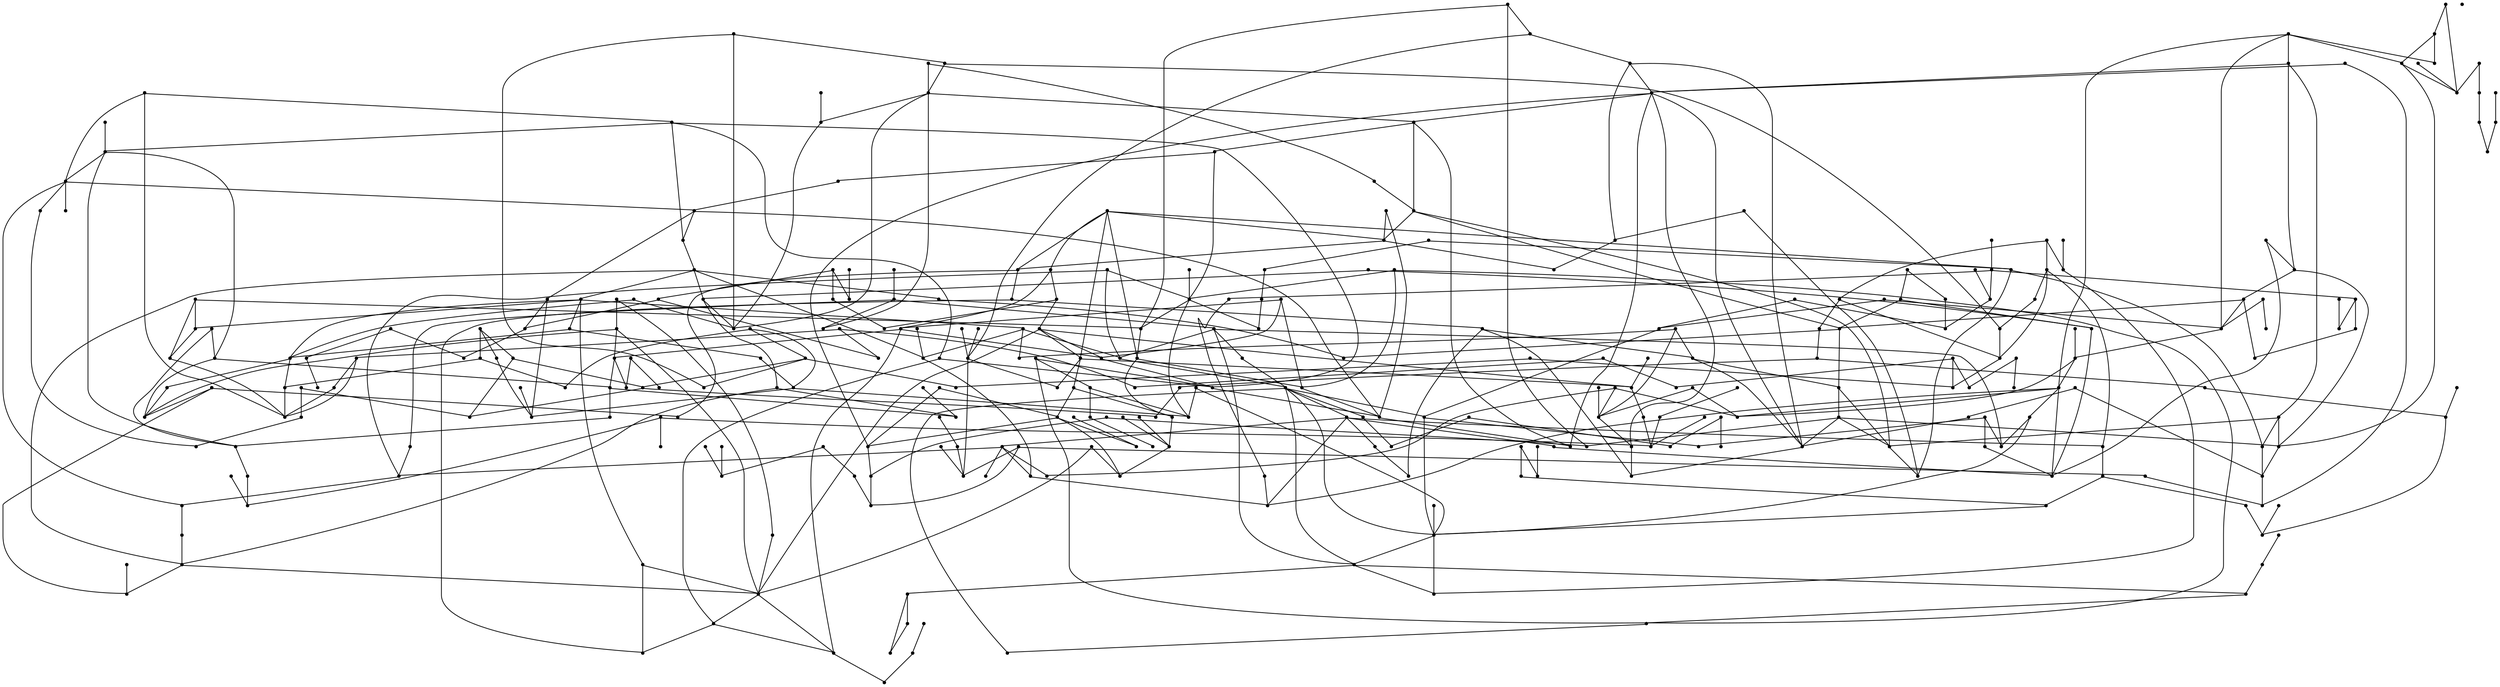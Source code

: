 graph {
  node [shape=point,comment="{\"directed\":false,\"doi\":\"10.1007/978-3-540-31843-9_2\",\"figure\":\"4 (1)\"}"]

  v0 [pos="776.1860147165697,1474.5012449430621"]
  v1 [pos="768.8971566133721,1468.9303246346312"]
  v2 [pos="741.1712300145349,1302.2761828906532"]
  v3 [pos="740.7336346293605,1296.6845360604125"]
  v4 [pos="725.3307730741279,1295.076259693225"]
  v5 [pos="740.296007449128,1446.1595701383746"]
  v6 [pos="708.3442632630814,1420.7094994393187"]
  v7 [pos="740.1626589752907,1323.409542163928"]
  v8 [pos="744.3259356831395,1327.2387352791625"]
  v9 [pos="730.6359057049418,1346.3386701749957"]
  v10 [pos="734.1657294694767,1350.7719841805297"]
  v11 [pos="729.8815997456395,1299.0844892667926"]
  v12 [pos="698.3256722383721,1382.4470686124957"]
  v13 [pos="693.2998273982558,1379.0803439624306"]
  v14 [pos="688.4530205305232,1353.3303744800087"]
  v15 [pos="681.5934275072674,1370.9845391121703"]
  v16 [pos="667.257449127907,1336.226162036975"]
  v17 [pos="676.4258402979651,1378.2928632902301"]
  v18 [pos="670.2371865915698,1389.9512139168578"]
  v19 [pos="677.9719067950582,1300.6511854337848"]
  v20 [pos="682.1851971293604,1304.5261549162067"]
  v21 [pos="658.739203306686,1293.6678734627562"]
  v22 [pos="673.8545103561046,1263.3720564054645"]
  v23 [pos="644.0739871002907,1385.6262373136676"]
  v24 [pos="649.7708030523256,1297.4220441984332"]
  v25 [pos="664.4527752543604,1023.6178246346312"]
  v26 [pos="656.4054460392442,1030.5762139168578"]
  v27 [pos="660.6228697311046,1031.3636945890582"]
  v28 [pos="659.7310183502907,1260.5012423999306"]
  v29 [pos="654.0216433502907,1257.9637057788368"]
  v30 [pos="639.8898210392442,1260.3429324634071"]
  v31 [pos="653.8674373183139,1336.1637281583942"]
  v32 [pos="647.7954714752907,1322.142935515165"]
  v33 [pos="645.3117051235465,1327.7928836352821"]
  v34 [pos="632.2009493095929,1317.8304202563759"]
  v35 [pos="641.5943541061047,1048.1304334806598"]
  v36 [pos="622.5699400436047,1070.0887210376259"]
  v37 [pos="636.8601335392442,1311.6471138802367"]
  v38 [pos="625.4204941860465,1306.2595533537067"]
  v39 [pos="634.3805005450581,1250.9679324634071"]
  v40 [pos="633.8553733648256,1245.042817513863"]
  v41 [pos="633.9261809593023,1214.9594790942665"]
  v42 [pos="624.361941315407,1219.0095431811806"]
  v43 [pos="611.9304233284884,1304.7013130989867"]
  v44 [pos="632.0758675508721,1286.9345513192015"]
  v45 [pos="630.4672919694767,1330.6261864510375"]
  v46 [pos="624.8995321584302,1325.8844541715778"]
  v47 [pos="629.8713253997093,1309.9678205656207"]
  v48 [pos="628.9670103561047,1221.53868746829"]
  v49 [pos="625.6663971656976,1285.5803337899047"]
  v50 [pos="603.6580486918605,1272.7345950610634"]
  v51 [pos="586.754937318314,1264.022080819527"]
  v52 [pos="609.0132267441861,1277.2429314461547"]
  v53 [pos="595.5357467296511,1326.8553582039672"]
  v54 [pos="616.5479878270348,1225.792837858915"]
  v55 [pos="599.4990643168604,1100.2638029264606"]
  v56 [pos="621.1155069040698,1264.9220950610634"]
  v57 [pos="619.7527707122093,1246.1219953703082"]
  v58 [pos="609.8717886991279,1225.7637190031207"]
  v59 [pos="604.2374182412791,1209.4511833992797"]
  v60 [pos="613.9933820857558,1233.8679161873656"]
  v61 [pos="608.4423782703489,1258.3137678312457"]
  v62 [pos="619.3318359375,1284.8387566414672"]
  v63 [pos="612.6180868459303,1281.405401945829"]
  v64 [pos="618.6734556686047,1254.8220482674437"]
  v65 [pos="617.0272665334303,1270.730353117704"]
  v66 [pos="616.8481013808139,1292.7803205656207"]
  v67 [pos="612.6514080668604,1288.9887657967406"]
  v68 [pos="580.2161882267442,1214.4345767505165"]
  v69 [pos="613.6224291424419,1206.7803231087523"]
  v70 [pos="609.0840979287791,1204.2428500659462"]
  v71 [pos="612.9306958575581,1261.3511569507118"]
  v72 [pos="611.3679051598838,1368.1428439624306"]
  v73 [pos="570.1644349563953,1391.109483163277"]
  v74 [pos="604.7041061046511,1224.6261762785114"]
  v75 [pos="588.5261128270349,1356.0886549162067"]
  v76 [pos="609.6758675508721,1389.6637128996051"]
  v77 [pos="588.4386446220931,1422.5595004565712"]
  v78 [pos="608.7881813226744,1340.2970798022743"]
  v79 [pos="583.1834620276163,1276.5178846525348"]
  v80 [pos="607.7088344840116,1281.8636742440062"]
  v81 [pos="585.4047601744186,1249.0136630542274"]
  v82 [pos="573.6566769622093,1187.6012332446571"]
  v83 [pos="601.6452625363372,1288.0053368416625"]
  v84 [pos="597.8486464389534,1202.8179334806598"]
  v85 [pos="597.7153297601744,1359.776195606311"]
  v86 [pos="593.010297056686,1387.7970543709594"]
  v87 [pos="601.011746002907,1296.3053551522094"]
  v88 [pos="568.0181731468024,1262.484503508329"]
  v89 [pos="595.8524890988372,1255.8679111011024"]
  v90 [pos="562.7504632994186,1254.3469913012977"]
  v91 [pos="584.9629678415697,1315.3970248706337"]
  v92 [pos="594.6898074127907,1121.7303124276"]
  v93 [pos="594.4689271438954,1317.0387434171832"]
  v94 [pos="571.302093931686,1306.3053297208942"]
  v95 [pos="529.3984806504361,1290.5929095752235"]
  v96 [pos="585.400531431686,1288.6886762785114"]
  v97 [pos="594.3146893168605,1322.4846052335895"]
  v98 [pos="580.3579305959302,1344.3803317553993"]
  v99 [pos="591.5642260174418,1239.9594790942665"]
  v100 [pos="573.8942496366279,1229.280361255725"]
  v101 [pos="557.4287336482558,1221.9096031990844"]
  v102 [pos="576.0696357194768,1149.3803826180297"]
  v103 [pos="589.5929324127907,1305.5928714282509"]
  v104 [pos="584.9337799781977,1343.1219902840453"]
  v105 [pos="583.2792923328489,1409.5928358244098"]
  v106 [pos="577.5740824854652,1395.7929141528602"]
  v107 [pos="576.3030114462209,1279.0470289396442"]
  v108 [pos="562.8754814680233,1227.5221037077106"]
  v109 [pos="512.4786768713662,1189.6303978768187"]
  v110 [pos="498.3218795421511,1181.5095431811806"]
  v111 [pos="571.0812136627907,1238.9845696297484"]
  v112 [pos="573.2983148619186,1130.7553775317665"]
  v113 [pos="570.3560637718024,1161.7012190031207"]
  v114 [pos="547.0517487281977,1139.95541008385"]
  v115 [pos="570.9853833575581,1167.6595218188759"]
  v116 [pos="568.5015852107558,1423.8053805835243"]
  v117 [pos="549.1646893168604,1428.5928256518837"]
  v118 [pos="513.3913222202034,1295.8386905200477"]
  v119 [pos="524.8059706577035,1217.5553805835243"]
  v120 [pos="568.618304869186,1352.9511935718056"]
  v121 [pos="565.8094340479652,1407.797003508329"]
  v122 [pos="564.6216660610464,1328.2678134448524"]
  v123 [pos="562.9671784156976,1161.2803307381469"]
  v124 [pos="558.7748092296512,1161.7636528817015"]
  v125 [pos="563.9007131177325,1234.767930428902"]
  v126 [pos="551.6650844840117,1212.9262454516884"]
  v127 [pos="548.6937091206396,1232.7219811287719"]
  v128 [pos="560.2208802688954,1320.0054334806598"]
  v129 [pos="559.683257630814,1445.4386559334594"]
  v130 [pos="529.1942609920059,1457.6720085945922"]
  v131 [pos="557.5036746002907,1210.8595696297484"]
  v132 [pos="554.4572311046511,1205.1220742073851"]
  v133 [pos="544.6762763444767,1206.709560474475"]
  v134 [pos="556.6035565043604,1414.5511793302692"]
  v135 [pos="555.4325127180232,1394.517915170113"]
  v136 [pos="544.5053779069767,1422.117949248075"]
  v137 [pos="558.7539198764534,1310.7095248706337"]
  v138 [pos="548.6353651889535,1308.8053551522094"]
  v139 [pos="539.7087118459302,1402.4678714282509"]
  v140 [pos="554.4322401889535,1306.555319548368"]
  v141 [pos="528.2941269985465,1259.2970696297484"]
  v142 [pos="551.3733966206396,1158.5387078133422"]
  v143 [pos="526.2604037972383,1180.5095838712848"]
  v144 [pos="493.2792787063953,1213.655361255725"]
  v145 [pos="547.4226380813953,1321.5637373136676"]
  v146 [pos="519.2174168786337,1157.6845970955687"]
  v147 [pos="546.8975426962209,1278.3761508471962"]
  v148 [pos="513.9747933321221,1430.4303653247352"]
  v149 [pos="532.3740211664244,1424.8637047615844"]
  v150 [pos="528.6024913699127,1198.6344821460243"]
  v151 [pos="500.59729287790697,1191.1512540983356"]
  v152 [pos="541.2423782703488,1201.113653898954"]
  v153 [pos="540.6589071584302,1259.084590992053"]
  v154 [pos="534.6411041969477,1209.4804294116493"]
  v155 [pos="534.5869095203489,1323.4595146981078"]
  v156 [pos="497.4925531431686,1321.8137271411415"]
  v157 [pos="534.5369117914245,1197.3969943530556"]
  v158 [pos="508.1111805050872,1191.0386569507118"]
  v159 [pos="531.7280727652617,1295.9428317553993"]
  v160 [pos="466.51179823764534,1271.0595614917274"]
  v161 [pos="529.6068654614826,1320.9929314461547"]
  v162 [pos="504.3813499273256,1255.6720899748004"]
  v163 [pos="453.36350835755815,1270.3471031990844"]
  v164 [pos="435.39766306322673,1264.5886905200477"]
  v165 [pos="508.0820244367733,1197.709545215686"]
  v166 [pos="523.1014693859012,1402.7095325000282"]
  v167 [pos="519.2549032521802,1372.4553592212196"]
  v168 [pos="515.662570403343,1412.4345309741493"]
  v169 [pos="511.44514671148255,1418.2720350431598"]
  v170 [pos="471.666921784157,1323.27208590579"]
  v171 [pos="517.883804960029,1190.5470696297484"]
  v172 [pos="517.3045307957848,1199.7678287036415"]
  v173 [pos="510.90757176598834,1216.9761188037392"]
  v174 [pos="516.1042991460756,1251.2345798022743"]
  v175 [pos="494.5836868640988,1271.2928938078082"]
  v176 [pos="499.3011832303779,1389.6137403654254"]
  v177 [pos="504.81474836482556,1209.6012281583942"]
  v178 [pos="513.3413403888081,1179.3053475228148"]
  v179 [pos="511.63685501453494,1360.1303266691364"]
  v180 [pos="502.1767600835756,1240.8636895027953"]
  v181 [pos="501.49745866642445,1196.580394825061"]
  v182 [pos="507.4860578670058,1276.3553785490192"]
  v183 [pos="455.0846543422965,1288.792817513863"]
  v184 [pos="463.42370321584303,1365.7011833992797"]
  v185 [pos="505.01059002543604,1334.892925342639"]
  v186 [pos="497.1633312136628,1205.9387373136676"]
  v187 [pos="464.028000090843,1196.3803775317665"]
  v188 [pos="481.00198264898256,1223.5054182218707"]
  v189 [pos="503.14774936409884,1498.4054095752235"]
  v190 [pos="501.6849859193314,1175.3012505379515"]
  v191 [pos="495.5546761446221,1197.6469841805297"]
  v192 [pos="501.1432299236918,1167.6845716642536"]
  v193 [pos="496.04228515625,1165.3679060148395"]
  v194 [pos="498.18015307049416,1494.6344541715778"]
  v195 [pos="497.3341819585756,1482.2220014738239"]
  v196 [pos="498.017648528343,1462.1845411466754"]
  v197 [pos="468.1245866642442,1435.3470014738239"]
  v198 [pos="489.24933457485463,1184.6886483040648"]
  v199 [pos="469.06643577398256,1170.7595991300739"]
  v200 [pos="474.29656386264537,1178.9011803475219"]
  v201 [pos="484.97353515625,1188.6095848885375"]
  v202 [pos="447.05398573764535,1230.5178490486937"]
  v203 [pos="483.3190793059593,1198.7596042163368"]
  v204 [pos="491.3039153343023,1266.9928398934203"]
  v205 [pos="489.89111782340115,1433.026266813993"]
  v206 [pos="485.131906340843,1245.6761844165321"]
  v207 [pos="485.0193836300872,1312.767935515165"]
  v208 [pos="483.9025186228198,1317.2221031990844"]
  v209 [pos="484.9110260719477,1359.2595584399696"]
  v210 [pos="462.45268214026163,1352.95958590579"]
  v211 [pos="483.49411110101744,1427.672148466825"]
  v212 [pos="477.58884674781973,1190.8219821460243"]
  v213 [pos="483.30241869549417,1253.4471042163368"]
  v214 [pos="475.617648528343,1300.5470441984332"]
  v215 [pos="442.19474700218024,1306.2304344979125"]
  v216 [pos="474.43407748909885,1289.913702727079"]
  v217 [pos="425.8917514534884,1289.3886732267536"]
  v218 [pos="463.60290016351746,1319.1012230721312"]
  v219 [pos="466.6409815588663,1385.7678897387977"]
  v220 [pos="462.99863508357555,1234.9304365324176"]
  v221 [pos="424.02469794694764,1281.6845106290973"]
  v222 [pos="466.36592251090116,1203.288667123238"]
  v223 [pos="442.6198469295058,1192.409531991402"]
  v224 [pos="423.0870298873547,1180.0720380949176"]
  v225 [pos="412.71427371002903,1179.1762200203734"]
  v226 [pos="441.2320880268895,1177.7303226001259"]
  v227 [pos="463.8654637536337,1177.1970279223915"]
  v228 [pos="452.5883607376453,1335.1303266691364"]
  v229 [pos="462.515191224564,1260.1054039803344"]
  v230 [pos="422.0868527434593,1229.6637383309203"]
  v231 [pos="439.65260492369185,1383.9969801115192"]
  v232 [pos="461.9776003815407,1386.9470126636024"]
  v233 [pos="458.0935478742732,1408.6720950610634"]
  v234 [pos="455.56806640624995,1417.372084379911"]
  v235 [pos="391.3561500726744,1282.2845625089801"]
  v236 [pos="452.7384016170058,1283.3095080859657"]
  v237 [pos="448.6293195857558,1302.0886905200477"]
  v238 [pos="451.51731240915694,1265.3803673592406"]
  v239 [pos="444.57018759084303,1339.0429344979125"]
  v240 [pos="440.30691542514535,1183.5429039803344"]
  v241 [pos="428.72143214026164,1398.2678897387977"]
  v242 [pos="390.43929187863375,1233.026266813993"]
  v243 [pos="433.7473405704942,1394.667832772652"]
  v244 [pos="428.85061546148256,1407.6928622729774"]
  v245 [pos="425.7041765079942,1307.7095197843707"]
  v246 [pos="386.334375,1170.9554202563759"]
  v247 [pos="404.4919285973837,1209.8803368416625"]
  v248 [pos="423.0078601925872,1362.1470299568969"]
  v249 [pos="422.97034202398254,1267.647060474475"]
  v250 [pos="418.75288653706394,1263.772090992053"]
  v251 [pos="416.72750953851744,1235.209545215686"]
  v252 [pos="422.25771938590117,1393.7677549528278"]
  v253 [pos="401.9997842478198,1340.2303226001259"]
  v254 [pos="393.3273323946221,1227.1803704109984"]
  v255 [pos="421.4158816315407,1208.401251555204"]
  v256 [pos="419.9322924236918,1400.9553439624306"]
  v257 [pos="419.8989394077035,1170.4470482674437"]
  v258 [pos="414.91884765625,1134.4637719002562"]
  v259 [pos="399.1867482739825,1196.4220848885375"]
  v260 [pos="392.85225063590116,1216.8804334806598"]
  v261 [pos="405.70049055232556,1141.826264779488"]
  v262 [pos="419.11131222747093,1194.2011681404906"]
  v263 [pos="406.658984375,1196.2094790942665"]
  v264 [pos="418.7695789425872,1204.1970736987587"]
  v265 [pos="417.8485714934593,1313.8387210376259"]
  v266 [pos="375.42398028706396,1293.9804879036742"]
  v267 [pos="414.97719158793603,1255.776231210152"]
  v268 [pos="383.81723973473834,1090.8303744800087"]
  v269 [pos="412.3642101199128,1304.901266813993"]
  v270 [pos="389.88087527252907,1291.1636518644489"]
  v271 [pos="410.5263762718023,1299.5845325000282"]
  v272 [pos="408.0925758539244,1295.284542163928"]
  v273 [pos="406.9715456940407,1389.4386457609332"]
  v274 [pos="381.562668059593,1356.4095981128212"]
  v275 [pos="394.4608898074128,1345.9762103564735"]
  v276 [pos="399.99106785973834,1271.605317513863"]
  v277 [pos="392.47299918241276,1248.5303409106727"]
  v278 [pos="395.1110033611918,1119.3762627449828"]
  v279 [pos="397.06555686773254,1307.2470513192015"]
  v280 [pos="396.94052280159883,1161.0178795662719"]
  v281 [pos="388.04302552688955,1151.717901945829"]
  v282 [pos="394.8901230922965,1192.1887245980101"]
  v283 [pos="364.684499909157,1329.8637556242145"]
  v284 [pos="375.20314771075584,1265.2970798022743"]
  v285 [pos="392.66888853561045,1304.8553632902301"]
  v286 [pos="342.46369685683135,1283.9387423999306"]
  v287 [pos="371.68998455668606,1278.8054314461547"]
  v288 [pos="375.9866256359012,1298.5387332446571"]
  v289 [pos="372.8234942768895,1273.113648812691"]
  v290 [pos="389.6683253088663,1206.0345497933226"]
  v291 [pos="365.2429801053779,1206.7803231087523"]
  v292 [pos="388.8640057231105,1105.3720004565712"]
  v293 [pos="387.30538017805236,1278.1303571867145"]
  v294 [pos="386.75529387718024,1228.8136966235634"]
  v295 [pos="384.7174055232558,1208.7595787850219"]
  v296 [pos="361.98818359375,1235.4137586759723"]
  v297 [pos="373.96124863735463,1308.730332772652"]
  v298 [pos="378.5204215116279,1091.4428877042926"]
  v299 [pos="346.7186705123546,1301.7345594572223"]
  v300 [pos="375.51564543968027,1244.167853117704"]
  v301 [pos="370.7189793786337,1359.6512642708617"]
  v302 [pos="368.4185433321221,1286.717876514514"]
  v303 [pos="365.1221588844477,1272.7887637622352"]
  v304 [pos="366.0347883357558,1263.2011579679645"]
  v305 [pos="348.62737554505816,1212.0553500659462"]
  v306 [pos="358.1624750181686,1229.4386711922484"]
  v307 [pos="356.0120480559593,1166.8469913012977"]
  v308 [pos="349.46918150436045,1201.3470497933226"]
  v309 [pos="350.5777321039244,1043.4220798022743"]
  v310 [pos="324.09362509084303,1000.5386518644489"]
  v311 [pos="302.5480218931686,1285.909542163928"]
  v312 [pos="336.7542741642442,1343.9220594572223"]
  v313 [pos="333.999582122093,1302.834590992053"]
  v314 [pos="333.0828511082849,1296.5220299568969"]
  v315 [pos="331.9284202398256,1168.7262383309203"]
  v316 [pos="320.0762400072674,1161.3053805835243"]
  v317 [pos="331.5575149890988,1185.8886884855426"]
  v318 [pos="331.18242868822676,1195.5720431811806"]
  v319 [pos="326.96085574127903,1182.5136986580687"]
  v320 [pos="326.1940066315407,1191.7845574227172"]
  v321 [pos="316.3171897710756,989.022080819527"]
  v322 [pos="309.51592478197676,977.6345736987587"]
  v323 [pos="316.0379655704942,1353.4886844165321"]
  v324 [pos="305.6736032885174,1357.1844902840453"]
  v325 [pos="315.5003747274709,1157.8011996753212"]
  v326 [pos="305.04841706031976,1351.1345075773395"]
  v327 [pos="299.2014966388081,961.4179777311481"]
  v328 [pos="290.9999136991279,950.4053917733031"]
  v329 [pos="271.00042469113373,1286.9512088305946"]
  v330 [pos="249.0588458393895,1286.9387474861937"]
  v331 [pos="235.46880337027613,1285.851177295764"]
  v332 [pos="231.26802439135173,1281.988669157743"]

  v331 -- v332 [id="-2",pos="235.46880337027613,1285.851177295764 231.26802439135173,1281.988669157743 231.26802439135173,1281.988669157743 231.26802439135173,1281.988669157743"]
  v331 -- v330 [id="-3",pos="235.46880337027613,1285.851177295764 249.0588458393895,1286.9387474861937 249.0588458393895,1286.9387474861937 249.0588458393895,1286.9387474861937"]
  v329 -- v330 [id="-4",pos="271.00042469113373,1286.9512088305946 249.0588458393895,1286.9387474861937 249.0588458393895,1286.9387474861937 249.0588458393895,1286.9387474861937"]
  v329 -- v311 [id="-5",pos="271.00042469113373,1286.9512088305946 302.5480218931686,1285.909542163928 302.5480218931686,1285.909542163928 302.5480218931686,1285.909542163928"]
  v328 -- v327 [id="-6",pos="290.9999136991279,950.4053917733031 293.1462073037791,952.384520292997 293.1462073037791,952.384520292997 293.1462073037791,952.384520292997 299.2014966388081,961.4179777311481 299.2014966388081,961.4179777311481 299.2014966388081,961.4179777311481"]
  v327 -- v322 [id="-7",pos="299.2014966388081,961.4179777311481 309.51592478197676,977.6345736987587 309.51592478197676,977.6345736987587 309.51592478197676,977.6345736987587"]
  v326 -- v324 [id="-8",pos="305.04841706031976,1351.1345075773395 305.6736032885174,1357.1844902840453 305.6736032885174,1357.1844902840453 305.6736032885174,1357.1844902840453"]
  v325 -- v316 [id="-9",pos="315.5003747274709,1157.8011996753212 320.0762400072674,1161.3053805835243 320.0762400072674,1161.3053805835243 320.0762400072674,1161.3053805835243"]
  v323 -- v312 [id="-10",pos="316.0379655704942,1353.4886844165321 336.7542741642442,1343.9220594572223 336.7542741642442,1343.9220594572223 336.7542741642442,1343.9220594572223"]
  v323 -- v324 [id="-11",pos="316.0379655704942,1353.4886844165321 305.6736032885174,1357.1844902840453 305.6736032885174,1357.1844902840453 305.6736032885174,1357.1844902840453"]
  v310 -- v321 [id="-12",pos="324.09362509084303,1000.5386518644489 318.4175554142442,990.9512368050414 318.4175554142442,990.9512368050414 318.4175554142442,990.9512368050414 316.3171897710756,989.022080819527 316.3171897710756,989.022080819527 316.3171897710756,989.022080819527"]
  v321 -- v322 [id="-14",pos="316.3171897710756,989.022080819527 309.51592478197676,977.6345736987587 309.51592478197676,977.6345736987587 309.51592478197676,977.6345736987587"]
  v320 -- v318 [id="-15",pos="326.1940066315407,1191.7845574227172 331.18242868822676,1195.5720431811806 331.18242868822676,1195.5720431811806 331.18242868822676,1195.5720431811806"]
  v319 -- v317 [id="-16",pos="326.96085574127903,1182.5136986580687 331.5575149890988,1185.8886884855426 331.5575149890988,1185.8886884855426 331.5575149890988,1185.8886884855426"]
  v318 -- v305 [id="-17",pos="331.18242868822676,1195.5720431811806 348.62737554505816,1212.0553500659462 348.62737554505816,1212.0553500659462 348.62737554505816,1212.0553500659462"]
  v317 -- v318 [id="-18",pos="331.5575149890988,1185.8886884855426 331.18242868822676,1195.5720431811806 331.18242868822676,1195.5720431811806 331.18242868822676,1195.5720431811806"]
  v317 -- v308 [id="-19",pos="331.5575149890988,1185.8886884855426 349.46918150436045,1201.3470497933226 349.46918150436045,1201.3470497933226 349.46918150436045,1201.3470497933226"]
  v308 -- v294 [id="-20",pos="349.46918150436045,1201.3470497933226 353.3073855377907,1204.8762805469032 353.3073855377907,1204.8762805469032 353.3073855377907,1204.8762805469032 386.75529387718024,1228.8136966235634 386.75529387718024,1228.8136966235634 386.75529387718024,1228.8136966235634"]
  v317 -- v315 [id="-21",pos="331.5575149890988,1185.8886884855426 331.9284202398256,1168.7262383309203 331.9284202398256,1168.7262383309203 331.9284202398256,1168.7262383309203"]
  v315 -- v307 [id="-22",pos="331.9284202398256,1168.7262383309203 356.0120480559593,1166.8469913012977 356.0120480559593,1166.8469913012977 356.0120480559593,1166.8469913012977"]
  v314 -- v313 [id="-23",pos="333.0828511082849,1296.5220299568969 333.999582122093,1302.834590992053 333.999582122093,1302.834590992053 333.999582122093,1302.834590992053"]
  v313 -- v299 [id="-24",pos="333.999582122093,1302.834590992053 346.7186705123546,1301.7345594572223 346.7186705123546,1301.7345594572223 346.7186705123546,1301.7345594572223"]
  v312 -- v283 [id="-25",pos="336.7542741642442,1343.9220594572223 364.684499909157,1329.8637556242145 364.684499909157,1329.8637556242145 364.684499909157,1329.8637556242145"]
  v286 -- v311 [id="-26",pos="342.46369685683135,1283.9387423999306 302.5480218931686,1285.909542163928 302.5480218931686,1285.909542163928 302.5480218931686,1285.909542163928"]
  v309 -- v310 [id="-28",pos="350.5777321039244,1043.4220798022743 324.09362509084303,1000.5386518644489 324.09362509084303,1000.5386518644489 324.09362509084303,1000.5386518644489"]
  v309 -- v268 [id="-29",pos="350.5777321039244,1043.4220798022743 383.81723973473834,1090.8303744800087 383.81723973473834,1090.8303744800087 383.81723973473834,1090.8303744800087"]
  v315 -- v316 [id="-31",pos="331.9284202398256,1168.7262383309203 320.0762400072674,1161.3053805835243 320.0762400072674,1161.3053805835243 320.0762400072674,1161.3053805835243"]
  v294 -- v242 [id="-32",pos="386.75529387718024,1228.8136966235634 390.43929187863375,1233.026266813993 390.43929187863375,1233.026266813993 390.43929187863375,1233.026266813993"]
  v307 -- v246 [id="-33",pos="356.0120480559593,1166.8469913012977 386.334375,1170.9554202563759 386.334375,1170.9554202563759 386.334375,1170.9554202563759"]
  v306 -- v296 [id="-34",pos="358.1624750181686,1229.4386711922484 361.98818359375,1235.4137586759723 361.98818359375,1235.4137586759723 361.98818359375,1235.4137586759723"]
  v306 -- v305 [id="-36",pos="358.1624750181686,1229.4386711922484 348.62737554505816,1212.0553500659462 348.62737554505816,1212.0553500659462 348.62737554505816,1212.0553500659462"]
  v296 -- v287 [id="-37",pos="361.98818359375,1235.4137586759723 371.68998455668606,1278.8054314461547 371.68998455668606,1278.8054314461547 371.68998455668606,1278.8054314461547"]
  v287 -- v266 [id="-38",pos="371.68998455668606,1278.8054314461547 375.42398028706396,1293.9804879036742 375.42398028706396,1293.9804879036742 375.42398028706396,1293.9804879036742"]
  v283 -- v266 [id="-39",pos="364.684499909157,1329.8637556242145 375.42398028706396,1293.9804879036742 375.42398028706396,1293.9804879036742 375.42398028706396,1293.9804879036742"]
  v291 -- v305 [id="-40",pos="365.2429801053779,1206.7803231087523 348.62737554505816,1212.0553500659462 348.62737554505816,1212.0553500659462 348.62737554505816,1212.0553500659462"]
  v304 -- v289 [id="-41",pos="366.0347883357558,1263.2011579679645 372.8234942768895,1273.113648812691 372.8234942768895,1273.113648812691 372.8234942768895,1273.113648812691"]
  v304 -- v303 [id="-42",pos="366.0347883357558,1263.2011579679645 365.1221588844477,1272.7887637622352 365.1221588844477,1272.7887637622352 365.1221588844477,1272.7887637622352"]
  v304 -- v300 [id="-43",pos="366.0347883357558,1263.2011579679645 375.51564543968027,1244.167853117704 375.51564543968027,1244.167853117704 375.51564543968027,1244.167853117704"]
  v287 -- v303 [id="-44",pos="371.68998455668606,1278.8054314461547 365.1221588844477,1272.7887637622352 365.1221588844477,1272.7887637622352 365.1221588844477,1272.7887637622352"]
  v302 -- v266 [id="-45",pos="368.4185433321221,1286.717876514514 372.60679505813954,1290.567859729846 372.60679505813954,1290.567859729846 372.60679505813954,1290.567859729846 375.42398028706396,1293.9804879036742 375.42398028706396,1293.9804879036742 375.42398028706396,1293.9804879036742"]
  v266 -- v288 [id="-46",pos="375.42398028706396,1293.9804879036742 375.9866256359012,1298.5387332446571 375.9866256359012,1298.5387332446571 375.9866256359012,1298.5387332446571"]
  v266 -- v235 [id="-47",pos="375.42398028706396,1293.9804879036742 372.60679505813954,1290.567859729846 372.60679505813954,1290.567859729846 372.60679505813954,1290.567859729846 391.3561500726744,1282.2845625089801 391.3561500726744,1282.2845625089801 391.3561500726744,1282.2845625089801"]
  v301 -- v274 [id="-48",pos="370.7189793786337,1359.6512642708617 373.88203125,1362.5637856331664 373.88203125,1362.5637856331664 373.88203125,1362.5637856331664 381.562668059593,1356.4095981128212 381.562668059593,1356.4095981128212 381.562668059593,1356.4095981128212"]
  v284 -- v289 [id="-49",pos="375.20314771075584,1265.2970798022743 372.8234942768895,1273.113648812691 372.8234942768895,1273.113648812691 372.8234942768895,1273.113648812691"]
  v266 -- v297 [id="-50",pos="375.42398028706396,1293.9804879036742 373.96124863735463,1308.730332772652 373.96124863735463,1308.730332772652 373.96124863735463,1308.730332772652"]
  v300 -- v254 [id="-51",pos="375.51564543968027,1244.167853117704 393.3273323946221,1227.1803704109984 393.3273323946221,1227.1803704109984 393.3273323946221,1227.1803704109984"]
  v288 -- v272 [id="-52",pos="375.9866256359012,1298.5387332446571 408.0925758539244,1295.284542163928 408.0925758539244,1295.284542163928 408.0925758539244,1295.284542163928"]
  v288 -- v297 [id="-53",pos="375.9866256359012,1298.5387332446571 373.96124863735463,1308.730332772652 373.96124863735463,1308.730332772652 373.96124863735463,1308.730332772652"]
  v288 -- v299 [id="-54",pos="375.9866256359012,1298.5387332446571 346.7186705123546,1301.7345594572223 346.7186705123546,1301.7345594572223 346.7186705123546,1301.7345594572223"]
  v298 -- v268 [id="-55",pos="378.5204215116279,1091.4428877042926 383.81723973473834,1090.8303744800087 383.81723973473834,1090.8303744800087 383.81723973473834,1090.8303744800087"]
  v274 -- v297 [id="-57",pos="381.562668059593,1356.4095981128212 373.96124863735463,1308.730332772652 373.96124863735463,1308.730332772652 373.96124863735463,1308.730332772652"]
  v295 -- v296 [id="-58",pos="384.7174055232558,1208.7595787850219 361.98818359375,1235.4137586759723 361.98818359375,1235.4137586759723 361.98818359375,1235.4137586759723"]
  v295 -- v225 [id="-59",pos="384.7174055232558,1208.7595787850219 412.71427371002903,1179.1762200203734 412.71427371002903,1179.1762200203734 412.71427371002903,1179.1762200203734"]
  v293 -- v235 [id="-61",pos="387.30538017805236,1278.1303571867145 391.3561500726744,1282.2845625089801 391.3561500726744,1282.2845625089801 391.3561500726744,1282.2845625089801"]
  v292 -- v278 [id="-63",pos="388.8640057231105,1105.3720004565712 395.1110033611918,1119.3762627449828 395.1110033611918,1119.3762627449828 395.1110033611918,1119.3762627449828"]
  v292 -- v268 [id="-65",pos="388.8640057231105,1105.3720004565712 383.81723973473834,1090.8303744800087 383.81723973473834,1090.8303744800087 383.81723973473834,1090.8303744800087"]
  v290 -- v291 [id="-66",pos="389.6683253088663,1206.0345497933226 365.2429801053779,1206.7803231087523 365.2429801053779,1206.7803231087523 365.2429801053779,1206.7803231087523"]
  v290 -- v255 [id="-67",pos="389.6683253088663,1206.0345497933226 421.4158816315407,1208.401251555204 421.4158816315407,1208.401251555204 421.4158816315407,1208.401251555204"]
  v270 -- v288 [id="-68",pos="389.88087527252907,1291.1636518644489 375.9866256359012,1298.5387332446571 375.9866256359012,1298.5387332446571 375.9866256359012,1298.5387332446571"]
  v270 -- v221 [id="-70",pos="389.88087527252907,1291.1636518644489 424.02469794694764,1281.6845106290973 424.02469794694764,1281.6845106290973 424.02469794694764,1281.6845106290973"]
  v270 -- v289 [id="-71",pos="389.88087527252907,1291.1636518644489 372.8234942768895,1273.113648812691 372.8234942768895,1273.113648812691 372.8234942768895,1273.113648812691"]
  v1 -- v0 [id="-72",pos="768.8971566133721,1468.9303246346312 776.1860147165697,1474.5012449430621 776.1860147165697,1474.5012449430621 776.1860147165697,1474.5012449430621"]
  v260 -- v263 [id="-73",pos="392.85225063590116,1216.8804334806598 390.9852289244186,1209.9261767871376 390.9852289244186,1209.9261767871376 390.9852289244186,1209.9261767871376 399.6910019985465,1198.5428658333617 399.6910019985465,1198.5428658333617 399.6910019985465,1198.5428658333617 406.658984375,1196.2094790942665 406.658984375,1196.2094790942665 406.658984375,1196.2094790942665"]
  v235 -- v276 [id="-74",pos="391.3561500726744,1282.2845625089801 399.99106785973834,1271.605317513863 399.99106785973834,1271.605317513863 399.99106785973834,1271.605317513863"]
  v235 -- v288 [id="-75",pos="391.3561500726744,1282.2845625089801 375.9866256359012,1298.5387332446571 375.9866256359012,1298.5387332446571 375.9866256359012,1298.5387332446571"]
  v284 -- v266 [id="-76",pos="375.20314771075584,1265.2970798022743 375.42398028706396,1293.9804879036742 375.42398028706396,1293.9804879036742 375.42398028706396,1293.9804879036742"]
  v235 -- v217 [id="-77",pos="391.3561500726744,1282.2845625089801 425.8917514534884,1289.3886732267536 425.8917514534884,1289.3886732267536 425.8917514534884,1289.3886732267536"]
  v235 -- v287 [id="-78",pos="391.3561500726744,1282.2845625089801 371.68998455668606,1278.8054314461547 371.68998455668606,1278.8054314461547 371.68998455668606,1278.8054314461547"]
  v235 -- v286 [id="-79",pos="391.3561500726744,1282.2845625089801 342.46369685683135,1283.9387423999306 342.46369685683135,1283.9387423999306 342.46369685683135,1283.9387423999306"]
  v277 -- v254 [id="-80",pos="392.47299918241276,1248.5303409106727 393.3273323946221,1227.1803704109984 393.3273323946221,1227.1803704109984 393.3273323946221,1227.1803704109984"]
  v285 -- v279 [id="-81",pos="392.66888853561045,1304.8553632902301 397.06555686773254,1307.2470513192015 397.06555686773254,1307.2470513192015 397.06555686773254,1307.2470513192015"]
  v260 -- v284 [id="-82",pos="392.85225063590116,1216.8804334806598 375.20314771075584,1265.2970798022743 375.20314771075584,1265.2970798022743 375.20314771075584,1265.2970798022743"]
  v275 -- v283 [id="-83",pos="394.4608898074128,1345.9762103564735 364.684499909157,1329.8637556242145 364.684499909157,1329.8637556242145 364.684499909157,1329.8637556242145"]
  v275 -- v248 [id="-84",pos="394.4608898074128,1345.9762103564735 423.0078601925872,1362.1470299568969 423.0078601925872,1362.1470299568969 423.0078601925872,1362.1470299568969"]
  v282 -- v259 [id="-85",pos="394.8901230922965,1192.1887245980101 399.1867482739825,1196.4220848885375 399.1867482739825,1196.4220848885375 399.1867482739825,1196.4220848885375"]
  v278 -- v258 [id="-86",pos="395.1110033611918,1119.3762627449828 414.91884765625,1134.4637719002562 414.91884765625,1134.4637719002562 414.91884765625,1134.4637719002562"]
  v278 -- v261 [id="-87",pos="395.1110033611918,1119.3762627449828 405.70049055232556,1141.826264779488 405.70049055232556,1141.826264779488 405.70049055232556,1141.826264779488"]
  v280 -- v281 [id="-88",pos="396.94052280159883,1161.0178795662719 388.04302552688955,1151.717901945829 388.04302552688955,1151.717901945829 388.04302552688955,1151.717901945829"]
  v280 -- v225 [id="-89",pos="396.94052280159883,1161.0178795662719 412.71427371002903,1179.1762200203734 412.71427371002903,1179.1762200203734 412.71427371002903,1179.1762200203734"]
  v279 -- v272 [id="-90",pos="397.06555686773254,1307.2470513192015 408.0925758539244,1295.284542163928 408.0925758539244,1295.284542163928 408.0925758539244,1295.284542163928"]
  v259 -- v260 [id="-92",pos="399.1867482739825,1196.4220848885375 392.85225063590116,1216.8804334806598 392.85225063590116,1216.8804334806598 392.85225063590116,1216.8804334806598"]
  v260 -- v242 [id="-93",pos="392.85225063590116,1216.8804334806598 390.43929187863375,1233.026266813993 390.43929187863375,1233.026266813993 390.43929187863375,1233.026266813993"]
  v276 -- v253 [id="-94",pos="399.99106785973834,1271.605317513863 401.9997842478198,1340.2303226001259 401.9997842478198,1340.2303226001259 401.9997842478198,1340.2303226001259"]
  v276 -- v242 [id="-95",pos="399.99106785973834,1271.605317513863 390.43929187863375,1233.026266813993 390.43929187863375,1233.026266813993 390.43929187863375,1233.026266813993"]
  v276 -- v249 [id="-96",pos="399.99106785973834,1271.605317513863 422.97034202398254,1267.647060474475 422.97034202398254,1267.647060474475 422.97034202398254,1267.647060474475"]
  v249 -- v164 [id="-97",pos="422.97034202398254,1267.647060474475 435.39766306322673,1264.5886905200477 435.39766306322673,1264.5886905200477 435.39766306322673,1264.5886905200477"]
  v276 -- v277 [id="-98",pos="399.99106785973834,1271.605317513863 392.47299918241276,1248.5303409106727 392.47299918241276,1248.5303409106727 392.47299918241276,1248.5303409106727"]
  v253 -- v275 [id="-99",pos="401.9997842478198,1340.2303226001259 394.4608898074128,1345.9762103564735 394.4608898074128,1345.9762103564735 394.4608898074128,1345.9762103564735"]
  v247 -- v254 [id="-100",pos="404.4919285973837,1209.8803368416625 393.3273323946221,1227.1803704109984 393.3273323946221,1227.1803704109984 393.3273323946221,1227.1803704109984"]
  v263 -- v259 [id="-101",pos="406.658984375,1196.2094790942665 399.1867482739825,1196.4220848885375 399.1867482739825,1196.4220848885375 399.1867482739825,1196.4220848885375"]
  v273 -- v252 [id="-102",pos="406.9715456940407,1389.4386457609332 422.25771938590117,1393.7677549528278 422.25771938590117,1393.7677549528278 422.25771938590117,1393.7677549528278"]
  v273 -- v256 [id="-103",pos="406.9715456940407,1389.4386457609332 419.9322924236918,1400.9553439624306 419.9322924236918,1400.9553439624306 419.9322924236918,1400.9553439624306"]
  v256 -- v244 [id="-104",pos="419.9322924236918,1400.9553439624306 428.85061546148256,1407.6928622729774 428.85061546148256,1407.6928622729774 428.85061546148256,1407.6928622729774"]
  v273 -- v274 [id="-105",pos="406.9715456940407,1389.4386457609332 381.562668059593,1356.4095981128212 381.562668059593,1356.4095981128212 381.562668059593,1356.4095981128212"]
  v272 -- v183 [id="-106",pos="408.0925758539244,1295.284542163928 455.0846543422965,1288.792817513863 455.0846543422965,1288.792817513863 455.0846543422965,1288.792817513863"]
  v271 -- v269 [id="-107",pos="410.5263762718023,1299.5845325000282 412.3642101199128,1304.901266813993 412.3642101199128,1304.901266813993 412.3642101199128,1304.901266813993"]
  v269 -- v270 [id="-108",pos="412.3642101199128,1304.901266813993 389.88087527252907,1291.1636518644489 389.88087527252907,1291.1636518644489 389.88087527252907,1291.1636518644489"]
  v269 -- v215 [id="-109",pos="412.3642101199128,1304.901266813993 442.19474700218024,1306.2304344979125 442.19474700218024,1306.2304344979125 442.19474700218024,1306.2304344979125"]
  v269 -- v245 [id="-110",pos="412.3642101199128,1304.901266813993 425.7041765079942,1307.7095197843707 425.7041765079942,1307.7095197843707 425.7041765079942,1307.7095197843707"]
  v258 -- v199 [id="-111",pos="414.91884765625,1134.4637719002562 469.06643577398256,1170.7595991300739 469.06643577398256,1170.7595991300739 469.06643577398256,1170.7595991300739"]
  v258 -- v268 [id="-112",pos="414.91884765625,1134.4637719002562 383.81723973473834,1090.8303744800087 383.81723973473834,1090.8303744800087 383.81723973473834,1090.8303744800087"]
  v267 -- v202 [id="-113",pos="414.97719158793603,1255.776231210152 447.05398573764535,1230.5178490486937 447.05398573764535,1230.5178490486937 447.05398573764535,1230.5178490486937"]
  v265 -- v170 [id="-114",pos="417.8485714934593,1313.8387210376259 471.666921784157,1323.27208590579 471.666921784157,1323.27208590579 471.666921784157,1323.27208590579"]
  v265 -- v266 [id="-115",pos="417.8485714934593,1313.8387210376259 375.42398028706396,1293.9804879036742 375.42398028706396,1293.9804879036742 375.42398028706396,1293.9804879036742"]
  v264 -- v263 [id="-116",pos="418.7695789425872,1204.1970736987587 406.658984375,1196.2094790942665 406.658984375,1196.2094790942665 406.658984375,1196.2094790942665"]
  v264 -- v251 [id="-117",pos="418.7695789425872,1204.1970736987587 416.72750953851744,1235.209545215686 416.72750953851744,1235.209545215686 416.72750953851744,1235.209545215686"]
  v264 -- v223 [id="-118",pos="418.7695789425872,1204.1970736987587 442.6198469295058,1192.409531991402 442.6198469295058,1192.409531991402 442.6198469295058,1192.409531991402"]
  v262 -- v263 [id="-119",pos="419.11131222747093,1194.2011681404906 406.658984375,1196.2094790942665 406.658984375,1196.2094790942665 406.658984375,1196.2094790942665"]
  v276 -- v267 [id="-120",pos="399.99106785973834,1271.605317513863 414.97719158793603,1255.776231210152 414.97719158793603,1255.776231210152 414.97719158793603,1255.776231210152"]
  v262 -- v223 [id="-121",pos="419.11131222747093,1194.2011681404906 442.6198469295058,1192.409531991402 442.6198469295058,1192.409531991402 442.6198469295058,1192.409531991402"]
  v257 -- v261 [id="-122",pos="419.8989394077035,1170.4470482674437 405.70049055232556,1141.826264779488 405.70049055232556,1141.826264779488 405.70049055232556,1141.826264779488"]
  v257 -- v260 [id="-123",pos="419.8989394077035,1170.4470482674437 392.85225063590116,1216.8804334806598 392.85225063590116,1216.8804334806598 392.85225063590116,1216.8804334806598"]
  v257 -- v227 [id="-124",pos="419.8989394077035,1170.4470482674437 463.8654637536337,1177.1970279223915 463.8654637536337,1177.1970279223915 463.8654637536337,1177.1970279223915"]
  v227 -- v200 [id="-125",pos="463.8654637536337,1177.1970279223915 474.29656386264537,1178.9011803475219 474.29656386264537,1178.9011803475219 474.29656386264537,1178.9011803475219"]
  v200 -- v110 [id="-126",pos="474.29656386264537,1178.9011803475219 498.3218795421511,1181.5095431811806 498.3218795421511,1181.5095431811806 498.3218795421511,1181.5095431811806"]
  v257 -- v225 [id="-127",pos="419.8989394077035,1170.4470482674437 412.71427371002903,1179.1762200203734 412.71427371002903,1179.1762200203734 412.71427371002903,1179.1762200203734"]
  v225 -- v259 [id="-128",pos="412.71427371002903,1179.1762200203734 399.1867482739825,1196.4220848885375 399.1867482739825,1196.4220848885375 399.1867482739825,1196.4220848885375"]
  v257 -- v258 [id="-129",pos="419.8989394077035,1170.4470482674437 414.91884765625,1134.4637719002562 414.91884765625,1134.4637719002562 414.91884765625,1134.4637719002562"]
  v256 -- v241 [id="-130",pos="419.9322924236918,1400.9553439624306 428.72143214026164,1398.2678897387977 428.72143214026164,1398.2678897387977 428.72143214026164,1398.2678897387977"]
  v255 -- v187 [id="-132",pos="421.4158816315407,1208.401251555204 464.028000090843,1196.3803775317665 464.028000090843,1196.3803775317665 464.028000090843,1196.3803775317665"]
  v255 -- v230 [id="-133",pos="421.4158816315407,1208.401251555204 422.0868527434593,1229.6637383309203 422.0868527434593,1229.6637383309203 422.0868527434593,1229.6637383309203"]
  v230 -- v254 [id="-134",pos="422.0868527434593,1229.6637383309203 393.3273323946221,1227.1803704109984 393.3273323946221,1227.1803704109984 393.3273323946221,1227.1803704109984"]
  v252 -- v241 [id="-135",pos="422.25771938590117,1393.7677549528278 428.72143214026164,1398.2678897387977 428.72143214026164,1398.2678897387977 428.72143214026164,1398.2678897387977"]
  v241 -- v197 [id="-136",pos="428.72143214026164,1398.2678897387977 468.1245866642442,1435.3470014738239 468.1245866642442,1435.3470014738239 468.1245866642442,1435.3470014738239"]
  v252 -- v243 [id="-137",pos="422.25771938590117,1393.7677549528278 433.7473405704942,1394.667832772652 433.7473405704942,1394.667832772652 433.7473405704942,1394.667832772652"]
  v252 -- v253 [id="-138",pos="422.25771938590117,1393.7677549528278 401.9997842478198,1340.2303226001259 401.9997842478198,1340.2303226001259 401.9997842478198,1340.2303226001259"]
  v249 -- v237 [id="-139",pos="422.97034202398254,1267.647060474475 448.6293195857558,1302.0886905200477 448.6293195857558,1302.0886905200477 448.6293195857558,1302.0886905200477"]
  v249 -- v251 [id="-140",pos="422.97034202398254,1267.647060474475 416.72750953851744,1235.209545215686 416.72750953851744,1235.209545215686 416.72750953851744,1235.209545215686"]
  v249 -- v250 [id="-141",pos="422.97034202398254,1267.647060474475 418.75288653706394,1263.772090992053 418.75288653706394,1263.772090992053 418.75288653706394,1263.772090992053"]
  v248 -- v184 [id="-142",pos="423.0078601925872,1362.1470299568969 463.42370321584303,1365.7011833992797 463.42370321584303,1365.7011833992797 463.42370321584303,1365.7011833992797"]
  v247 -- v226 [id="-143",pos="404.4919285973837,1209.8803368416625 423.0287018531977,1197.297112862984 423.0287018531977,1197.297112862984 423.0287018531977,1197.297112862984 441.2320880268895,1177.7303226001259 441.2320880268895,1177.7303226001259 441.2320880268895,1177.7303226001259"]
  v224 -- v246 [id="-144",pos="423.0870298873547,1180.0720380949176 386.334375,1170.9554202563759 386.334375,1170.9554202563759 386.334375,1170.9554202563759"]
  v224 -- v187 [id="-145",pos="423.0870298873547,1180.0720380949176 464.028000090843,1196.3803775317665 464.028000090843,1196.3803775317665 464.028000090843,1196.3803775317665"]
  v245 -- v237 [id="-146",pos="425.7041765079942,1307.7095197843707 448.6293195857558,1302.0886905200477 448.6293195857558,1302.0886905200477 448.6293195857558,1302.0886905200477"]
  v244 -- v234 [id="-148",pos="428.85061546148256,1407.6928622729774 455.56806640624995,1417.372084379911 455.56806640624995,1417.372084379911 455.56806640624995,1417.372084379911"]
  v243 -- v231 [id="-149",pos="433.7473405704942,1394.667832772652 439.65260492369185,1383.9969801115192 439.65260492369185,1383.9969801115192 439.65260492369185,1383.9969801115192"]
  v164 -- v242 [id="-150",pos="435.39766306322673,1264.5886905200477 390.43929187863375,1233.026266813993 390.43929187863375,1233.026266813993 390.43929187863375,1233.026266813993"]
  v231 -- v241 [id="-152",pos="439.65260492369185,1383.9969801115192 428.72143214026164,1398.2678897387977 428.72143214026164,1398.2678897387977 428.72143214026164,1398.2678897387977"]
  v240 -- v223 [id="-153",pos="440.30691542514535,1183.5429039803344 442.6198469295058,1192.409531991402 442.6198469295058,1192.409531991402 442.6198469295058,1192.409531991402"]
  v226 -- v199 [id="-155",pos="441.2320880268895,1177.7303226001259 469.06643577398256,1170.7595991300739 469.06643577398256,1170.7595991300739 469.06643577398256,1170.7595991300739"]
  v223 -- v181 [id="-156",pos="442.6198469295058,1192.409531991402 479.7100699491279,1193.163761219104 479.7100699491279,1193.163761219104 479.7100699491279,1193.163761219104 501.49745866642445,1196.580394825061 501.49745866642445,1196.580394825061 501.49745866642445,1196.580394825061"]
  v228 -- v239 [id="-158",pos="452.5883607376453,1335.1303266691364 446.9789652979651,1341.2595915006793 446.9789652979651,1341.2595915006793 446.9789652979651,1341.2595915006793 444.57018759084303,1339.0429344979125 444.57018759084303,1339.0429344979125 444.57018759084303,1339.0429344979125"]
  v237 -- v122 [id="-159",pos="448.6293195857558,1302.0886905200477 506.20250726744183,1338.7511737353798 506.20250726744183,1338.7511737353798 506.20250726744183,1338.7511737353798 564.6216660610464,1328.2678134448524 564.6216660610464,1328.2678134448524 564.6216660610464,1328.2678134448524"]
  v238 -- v163 [id="-160",pos="451.51731240915694,1265.3803673592406 453.36350835755815,1270.3471031990844 453.36350835755815,1270.3471031990844 453.36350835755815,1270.3471031990844"]
  v236 -- v175 [id="-161",pos="452.7384016170058,1283.3095080859657 494.5836868640988,1271.2928938078082 494.5836868640988,1271.2928938078082 494.5836868640988,1271.2928938078082"]
  v175 -- v141 [id="-162",pos="494.5836868640988,1271.2928938078082 528.2941269985465,1259.2970696297484 528.2941269985465,1259.2970696297484 528.2941269985465,1259.2970696297484"]
  v236 -- v221 [id="-163",pos="452.7384016170058,1283.3095080859657 424.02469794694764,1281.6845106290973 424.02469794694764,1281.6845106290973 424.02469794694764,1281.6845106290973"]
  v221 -- v235 [id="-164",pos="424.02469794694764,1281.6845106290973 391.3561500726744,1282.2845625089801 391.3561500726744,1282.2845625089801 391.3561500726744,1282.2845625089801"]
  v234 -- v211 [id="-165",pos="455.56806640624995,1417.372084379911 483.49411110101744,1427.672148466825 483.49411110101744,1427.672148466825 483.49411110101744,1427.672148466825"]
  v234 -- v233 [id="-166",pos="455.56806640624995,1417.372084379911 458.0935478742732,1408.6720950610634 458.0935478742732,1408.6720950610634 458.0935478742732,1408.6720950610634"]
  v233 -- v219 [id="-167",pos="458.0935478742732,1408.6720950610634 466.6409815588663,1385.7678897387977 466.6409815588663,1385.7678897387977 466.6409815588663,1385.7678897387977"]
  v232 -- v219 [id="-168",pos="461.9776003815407,1386.9470126636024 466.6409815588663,1385.7678897387977 466.6409815588663,1385.7678897387977 466.6409815588663,1385.7678897387977"]
  v210 -- v214 [id="-169",pos="462.45268214026163,1352.95958590579 475.617648528343,1300.5470441984332 475.617648528343,1300.5470441984332 475.617648528343,1300.5470441984332"]
  v210 -- v231 [id="-170",pos="462.45268214026163,1352.95958590579 439.65260492369185,1383.9969801115192 439.65260492369185,1383.9969801115192 439.65260492369185,1383.9969801115192"]
  v229 -- v230 [id="-171",pos="462.515191224564,1260.1054039803344 422.0868527434593,1229.6637383309203 422.0868527434593,1229.6637383309203 422.0868527434593,1229.6637383309203"]
  v229 -- v118 [id="-173",pos="462.515191224564,1260.1054039803344 513.3913222202034,1295.8386905200477 513.3913222202034,1295.8386905200477 513.3913222202034,1295.8386905200477"]
  v218 -- v170 [id="-174",pos="463.60290016351746,1319.1012230721312 471.666921784157,1323.27208590579 471.666921784157,1323.27208590579 471.666921784157,1323.27208590579"]
  v218 -- v228 [id="-175",pos="463.60290016351746,1319.1012230721312 452.5883607376453,1335.1303266691364 452.5883607376453,1335.1303266691364 452.5883607376453,1335.1303266691364"]
  v227 -- v165 [id="-176",pos="463.8654637536337,1177.1970279223915 508.0820244367733,1197.709545215686 508.0820244367733,1197.709545215686 508.0820244367733,1197.709545215686"]
  v227 -- v226 [id="-179",pos="463.8654637536337,1177.1970279223915 441.2320880268895,1177.7303226001259 441.2320880268895,1177.7303226001259 441.2320880268895,1177.7303226001259"]
  v226 -- v224 [id="-180",pos="441.2320880268895,1177.7303226001259 423.0870298873547,1180.0720380949176 423.0870298873547,1180.0720380949176 423.0870298873547,1180.0720380949176"]
  v224 -- v225 [id="-181",pos="423.0870298873547,1180.0720380949176 412.71427371002903,1179.1762200203734 412.71427371002903,1179.1762200203734 412.71427371002903,1179.1762200203734"]
  v187 -- v188 [id="-182",pos="464.028000090843,1196.3803775317665 481.00198264898256,1223.5054182218707 481.00198264898256,1223.5054182218707 481.00198264898256,1223.5054182218707"]
  v187 -- v212 [id="-183",pos="464.028000090843,1196.3803775317665 477.58884674781973,1190.8219821460243 477.58884674781973,1190.8219821460243 477.58884674781973,1190.8219821460243"]
  v212 -- v198 [id="-185",pos="477.58884674781973,1190.8219821460243 489.24933457485463,1184.6886483040648 489.24933457485463,1184.6886483040648 489.24933457485463,1184.6886483040648"]
  v222 -- v203 [id="-186",pos="466.36592251090116,1203.288667123238 483.3190793059593,1198.7596042163368 483.3190793059593,1198.7596042163368 483.3190793059593,1198.7596042163368"]
  v203 -- v151 [id="-187",pos="483.3190793059593,1198.7596042163368 500.59729287790697,1191.1512540983356 500.59729287790697,1191.1512540983356 500.59729287790697,1191.1512540983356"]
  v222 -- v220 [id="-188",pos="466.36592251090116,1203.288667123238 462.99863508357555,1234.9304365324176 462.99863508357555,1234.9304365324176 462.99863508357555,1234.9304365324176"]
  v222 -- v223 [id="-189",pos="466.36592251090116,1203.288667123238 442.6198469295058,1192.409531991402 442.6198469295058,1192.409531991402 442.6198469295058,1192.409531991402"]
  v160 -- v221 [id="-190",pos="466.51179823764534,1271.0595614917274 424.02469794694764,1281.6845106290973 424.02469794694764,1281.6845106290973 424.02469794694764,1281.6845106290973"]
  v160 -- v163 [id="-191",pos="466.51179823764534,1271.0595614917274 453.36350835755815,1270.3471031990844 453.36350835755815,1270.3471031990844 453.36350835755815,1270.3471031990844"]
  v160 -- v220 [id="-192",pos="466.51179823764534,1271.0595614917274 462.99863508357555,1234.9304365324176 462.99863508357555,1234.9304365324176 462.99863508357555,1234.9304365324176"]
  v219 -- v184 [id="-193",pos="466.6409815588663,1385.7678897387977 463.42370321584303,1365.7011833992797 463.42370321584303,1365.7011833992797 463.42370321584303,1365.7011833992797"]
  v199 -- v193 [id="-194",pos="469.06643577398256,1170.7595991300739 496.04228515625,1165.3679060148395 496.04228515625,1165.3679060148395 496.04228515625,1165.3679060148395"]
  v200 -- v201 [id="-195",pos="474.29656386264537,1178.9011803475219 484.97353515625,1188.6095848885375 484.97353515625,1188.6095848885375 484.97353515625,1188.6095848885375"]
  v216 -- v218 [id="-196",pos="474.43407748909885,1289.913702727079 463.60290016351746,1319.1012230721312 463.60290016351746,1319.1012230721312 463.60290016351746,1319.1012230721312"]
  v216 -- v183 [id="-197",pos="474.43407748909885,1289.913702727079 455.0846543422965,1288.792817513863 455.0846543422965,1288.792817513863 455.0846543422965,1288.792817513863"]
  v183 -- v217 [id="-198",pos="455.0846543422965,1288.792817513863 425.8917514534884,1289.3886732267536 425.8917514534884,1289.3886732267536 425.8917514534884,1289.3886732267536"]
  v216 -- v79 [id="-199",pos="474.43407748909885,1289.913702727079 538.8669058866279,1255.9637235807575 538.8669058866279,1255.9637235807575 538.8669058866279,1255.9637235807575 583.1834620276163,1276.5178846525348 583.1834620276163,1276.5178846525348 583.1834620276163,1276.5178846525348"]
  v214 -- v177 [id="-200",pos="475.617648528343,1300.5470441984332 489.2118323037791,1246.5596047249633 489.2118323037791,1246.5596047249633 489.2118323037791,1246.5596047249633 504.81474836482556,1209.6012281583942 504.81474836482556,1209.6012281583942 504.81474836482556,1209.6012281583942"]
  v214 -- v215 [id="-201",pos="475.617648528343,1300.5470441984332 442.19474700218024,1306.2304344979125 442.19474700218024,1306.2304344979125 442.19474700218024,1306.2304344979125"]
  v212 -- v201 [id="-202",pos="477.58884674781973,1190.8219821460243 484.97353515625,1188.6095848885375 484.97353515625,1188.6095848885375 484.97353515625,1188.6095848885375"]
  v201 -- v158 [id="-203",pos="484.97353515625,1188.6095848885375 493.54597565406976,1185.9970894661742 493.54597565406976,1185.9970894661742 493.54597565406976,1185.9970894661742 508.1111805050872,1191.0386569507118 508.1111805050872,1191.0386569507118 508.1111805050872,1191.0386569507118"]
  v213 -- v214 [id="-204",pos="483.30241869549417,1253.4471042163368 475.617648528343,1300.5470441984332 475.617648528343,1300.5470441984332 475.617648528343,1300.5470441984332"]
  v206 -- v186 [id="-205",pos="485.131906340843,1245.6761844165321 497.1633312136628,1205.9387373136676 497.1633312136628,1205.9387373136676 497.1633312136628,1205.9387373136676"]
  v203 -- v212 [id="-206",pos="483.3190793059593,1198.7596042163368 477.58884674781973,1190.8219821460243 477.58884674781973,1190.8219821460243 477.58884674781973,1190.8219821460243"]
  v211 -- v148 [id="-207",pos="483.49411110101744,1427.672148466825 512.4661655159883,1430.288776477893 512.4661655159883,1430.288776477893 512.4661655159883,1430.288776477893 513.9747933321221,1430.4303653247352 513.9747933321221,1430.4303653247352 513.9747933321221,1430.4303653247352"]
  v208 -- v156 [id="-208",pos="483.9025186228198,1317.2221031990844 497.4925531431686,1321.8137271411415 497.4925531431686,1321.8137271411415 497.4925531431686,1321.8137271411415"]
  v209 -- v156 [id="-209",pos="484.9110260719477,1359.2595584399696 497.4925531431686,1321.8137271411415 497.4925531431686,1321.8137271411415 497.4925531431686,1321.8137271411415"]
  v209 -- v210 [id="-210",pos="484.9110260719477,1359.2595584399696 462.45268214026163,1352.95958590579 462.45268214026163,1352.95958590579 462.45268214026163,1352.95958590579"]
  v207 -- v208 [id="-211",pos="485.0193836300872,1312.767935515165 483.9025186228198,1317.2221031990844 483.9025186228198,1317.2221031990844 483.9025186228198,1317.2221031990844"]
  v198 -- v201 [id="-213",pos="489.24933457485463,1184.6886483040648 484.97353515625,1188.6095848885375 484.97353515625,1188.6095848885375 484.97353515625,1188.6095848885375"]
  v198 -- v143 [id="-215",pos="489.24933457485463,1184.6886483040648 526.2604037972383,1180.5095838712848 526.2604037972383,1180.5095838712848 526.2604037972383,1180.5095838712848"]
  v205 -- v169 [id="-216",pos="489.89111782340115,1433.026266813993 511.44514671148255,1418.2720350431598 511.44514671148255,1418.2720350431598 511.44514671148255,1418.2720350431598"]
  v205 -- v197 [id="-217",pos="489.89111782340115,1433.026266813993 468.1245866642442,1435.3470014738239 468.1245866642442,1435.3470014738239 468.1245866642442,1435.3470014738239"]
  v204 -- v175 [id="-218",pos="491.3039153343023,1266.9928398934203 494.5836868640988,1271.2928938078082 494.5836868640988,1271.2928938078082 494.5836868640988,1271.2928938078082"]
  v144 -- v191 [id="-219",pos="493.2792787063953,1213.655361255725 495.5546761446221,1197.6469841805297 495.5546761446221,1197.6469841805297 495.5546761446221,1197.6469841805297"]
  v144 -- v203 [id="-220",pos="493.2792787063953,1213.655361255725 483.3190793059593,1198.7596042163368 483.3190793059593,1198.7596042163368 483.3190793059593,1198.7596042163368"]
  v144 -- v202 [id="-221",pos="493.2792787063953,1213.655361255725 447.05398573764535,1230.5178490486937 447.05398573764535,1230.5178490486937 447.05398573764535,1230.5178490486937"]
  v213 -- v206 [id="-222",pos="483.30241869549417,1253.4471042163368 485.131906340843,1245.6761844165321 485.131906340843,1245.6761844165321 485.131906340843,1245.6761844165321"]
  v175 -- v170 [id="-223",pos="494.5836868640988,1271.2928938078082 471.666921784157,1323.27208590579 471.666921784157,1323.27208590579 471.666921784157,1323.27208590579"]
  v175 -- v180 [id="-224",pos="494.5836868640988,1271.2928938078082 502.1767600835756,1240.8636895027953 502.1767600835756,1240.8636895027953 502.1767600835756,1240.8636895027953"]
  v193 -- v146 [id="-225",pos="496.04228515625,1165.3679060148395 519.2174168786337,1157.6845970955687 519.2174168786337,1157.6845970955687 519.2174168786337,1157.6845970955687"]
  v186 -- v201 [id="-226",pos="497.1633312136628,1205.9387373136676 484.97353515625,1188.6095848885375 484.97353515625,1188.6095848885375 484.97353515625,1188.6095848885375"]
  v200 -- v199 [id="-229",pos="474.29656386264537,1178.9011803475219 469.06643577398256,1170.7595991300739 469.06643577398256,1170.7595991300739 469.06643577398256,1170.7595991300739"]
  v186 -- v101 [id="-230",pos="497.1633312136628,1205.9387373136676 557.4287336482558,1221.9096031990844 557.4287336482558,1221.9096031990844 557.4287336482558,1221.9096031990844"]
  v198 -- v151 [id="-231",pos="489.24933457485463,1184.6886483040648 497.3216706031977,1188.297097604195 497.3216706031977,1188.297097604195 497.3216706031977,1188.297097604195 500.59729287790697,1191.1512540983356 500.59729287790697,1191.1512540983356 500.59729287790697,1191.1512540983356"]
  v198 -- v199 [id="-232",pos="489.24933457485463,1184.6886483040648 469.06643577398256,1170.7595991300739 469.06643577398256,1170.7595991300739 469.06643577398256,1170.7595991300739"]
  v151 -- v165 [id="-233",pos="500.59729287790697,1191.1512540983356 508.0820244367733,1197.709545215686 508.0820244367733,1197.709545215686 508.0820244367733,1197.709545215686"]
  v165 -- v119 [id="-234",pos="508.0820244367733,1197.709545215686 524.8059706577035,1217.5553805835243 524.8059706577035,1217.5553805835243 524.8059706577035,1217.5553805835243"]
  v196 -- v197 [id="-235",pos="498.017648528343,1462.1845411466754 468.1245866642442,1435.3470014738239 468.1245866642442,1435.3470014738239 468.1245866642442,1435.3470014738239"]
  v196 -- v195 [id="-236",pos="498.017648528343,1462.1845411466754 497.3341819585756,1482.2220014738239 497.3341819585756,1482.2220014738239 497.3341819585756,1482.2220014738239"]
  v196 -- v130 [id="-237",pos="498.017648528343,1462.1845411466754 529.1942609920059,1457.6720085945922 529.1942609920059,1457.6720085945922 529.1942609920059,1457.6720085945922"]
  v194 -- v195 [id="-238",pos="498.18015307049416,1494.6344541715778 497.3341819585756,1482.2220014738239 497.3341819585756,1482.2220014738239 497.3341819585756,1482.2220014738239"]
  v194 -- v189 [id="-239",pos="498.18015307049416,1494.6344541715778 503.14774936409884,1498.4054095752235 503.14774936409884,1498.4054095752235 503.14774936409884,1498.4054095752235"]
  v110 -- v193 [id="-240",pos="498.3218795421511,1181.5095431811806 496.04228515625,1165.3679060148395 496.04228515625,1165.3679060148395 496.04228515625,1165.3679060148395"]
  v151 -- v191 [id="-241",pos="500.59729287790697,1191.1512540983356 495.5546761446221,1197.6469841805297 495.5546761446221,1197.6469841805297 495.5546761446221,1197.6469841805297"]
  v192 -- v190 [id="-242",pos="501.1432299236918,1167.6845716642536 501.6849859193314,1175.3012505379515 501.6849859193314,1175.3012505379515 501.6849859193314,1175.3012505379515"]
  v192 -- v193 [id="-243",pos="501.1432299236918,1167.6845716642536 496.04228515625,1165.3679060148395 496.04228515625,1165.3679060148395 496.04228515625,1165.3679060148395"]
  v181 -- v191 [id="-244",pos="501.49745866642445,1196.580394825061 495.5546761446221,1197.6469841805297 495.5546761446221,1197.6469841805297 495.5546761446221,1197.6469841805297"]
  v190 -- v151 [id="-245",pos="501.6849859193314,1175.3012505379515 500.59729287790697,1191.1512540983356 500.59729287790697,1191.1512540983356 500.59729287790697,1191.1512540983356"]
  v260 -- v254 [id="-247",pos="392.85225063590116,1216.8804334806598 393.3273323946221,1227.1803704109984 393.3273323946221,1227.1803704109984 393.3273323946221,1227.1803704109984"]
  v162 -- v188 [id="-248",pos="504.3813499273256,1255.6720899748004 481.00198264898256,1223.5054182218707 481.00198264898256,1223.5054182218707 481.00198264898256,1223.5054182218707"]
  v177 -- v119 [id="-249",pos="504.81474836482556,1209.6012281583942 524.8059706577035,1217.5553805835243 524.8059706577035,1217.5553805835243 524.8059706577035,1217.5553805835243"]
  v177 -- v186 [id="-250",pos="504.81474836482556,1209.6012281583942 497.1633312136628,1205.9387373136676 497.1633312136628,1205.9387373136676 497.1633312136628,1205.9387373136676"]
  v186 -- v187 [id="-251",pos="497.1633312136628,1205.9387373136676 464.028000090843,1196.3803775317665 464.028000090843,1196.3803775317665 464.028000090843,1196.3803775317665"]
  v177 -- v174 [id="-252",pos="504.81474836482556,1209.6012281583942 516.1042991460756,1251.2345798022743 516.1042991460756,1251.2345798022743 516.1042991460756,1251.2345798022743"]
  v185 -- v184 [id="-254",pos="505.01059002543604,1334.892925342639 506.20250726744183,1338.7511737353798 506.20250726744183,1338.7511737353798 506.20250726744183,1338.7511737353798 503.7728878997093,1338.8221271045204 503.7728878997093,1338.8221271045204 503.7728878997093,1338.8221271045204 463.42370321584303,1365.7011833992797 463.42370321584303,1365.7011833992797 463.42370321584303,1365.7011833992797"]
  v161 -- v179 [id="-255",pos="529.6068654614826,1320.9929314461547 506.20250726744183,1338.7511737353798 506.20250726744183,1338.7511737353798 506.20250726744183,1338.7511737353798 511.63685501453494,1360.1303266691364 511.63685501453494,1360.1303266691364 511.63685501453494,1360.1303266691364"]
  v182 -- v90 [id="-256",pos="507.4860578670058,1276.3553785490192 562.7504632994186,1254.3469913012977 562.7504632994186,1254.3469913012977 562.7504632994186,1254.3469913012977"]
  v165 -- v177 [id="-257",pos="508.0820244367733,1197.709545215686 504.81474836482556,1209.6012281583942 504.81474836482556,1209.6012281583942 504.81474836482556,1209.6012281583942"]
  v214 -- v156 [id="-258",pos="475.617648528343,1300.5470441984332 497.4925531431686,1321.8137271411415 497.4925531431686,1321.8137271411415 497.4925531431686,1321.8137271411415"]
  v165 -- v181 [id="-259",pos="508.0820244367733,1197.709545215686 501.49745866642445,1196.580394825061 501.49745866642445,1196.580394825061 501.49745866642445,1196.580394825061"]
  v165 -- v82 [id="-261",pos="508.0820244367733,1197.709545215686 573.6566769622093,1187.6012332446571 573.6566769622093,1187.6012332446571 573.6566769622093,1187.6012332446571"]
  v173 -- v180 [id="-262",pos="510.90757176598834,1216.9761188037392 502.1767600835756,1240.8636895027953 502.1767600835756,1240.8636895027953 502.1767600835756,1240.8636895027953"]
  v182 -- v183 [id="-263",pos="507.4860578670058,1276.3553785490192 455.0846543422965,1288.792817513863 455.0846543422965,1288.792817513863 455.0846543422965,1288.792817513863"]
  v179 -- v167 [id="-264",pos="511.63685501453494,1360.1303266691364 519.2549032521802,1372.4553592212196 519.2549032521802,1372.4553592212196 519.2549032521802,1372.4553592212196"]
  v109 -- v158 [id="-266",pos="512.4786768713662,1189.6303978768187 508.1111805050872,1191.0386569507118 508.1111805050872,1191.0386569507118 508.1111805050872,1191.0386569507118"]
  v178 -- v146 [id="-267",pos="513.3413403888081,1179.3053475228148 519.2174168786337,1157.6845970955687 519.2174168786337,1157.6845970955687 519.2174168786337,1157.6845970955687"]
  v178 -- v165 [id="-268",pos="513.3413403888081,1179.3053475228148 508.0820244367733,1197.709545215686 508.0820244367733,1197.709545215686 508.0820244367733,1197.709545215686"]
  v118 -- v156 [id="-270",pos="513.3913222202034,1295.8386905200477 497.4925531431686,1321.8137271411415 497.4925531431686,1321.8137271411415 497.4925531431686,1321.8137271411415"]
  v168 -- v149 [id="-272",pos="515.662570403343,1412.4345309741493 532.3740211664244,1424.8637047615844 532.3740211664244,1424.8637047615844 532.3740211664244,1424.8637047615844"]
  v168 -- v176 [id="-273",pos="515.662570403343,1412.4345309741493 499.3011832303779,1389.6137403654254 499.3011832303779,1389.6137403654254 499.3011832303779,1389.6137403654254"]
  v174 -- v147 [id="-274",pos="516.1042991460756,1251.2345798022743 546.8975426962209,1278.3761508471962 546.8975426962209,1278.3761508471962 546.8975426962209,1278.3761508471962"]
  v174 -- v175 [id="-275",pos="516.1042991460756,1251.2345798022743 494.5836868640988,1271.2928938078082 494.5836868640988,1271.2928938078082 494.5836868640988,1271.2928938078082"]
  v172 -- v173 [id="-276",pos="517.3045307957848,1199.7678287036415 510.90757176598834,1216.9761188037392 510.90757176598834,1216.9761188037392 510.90757176598834,1216.9761188037392"]
  v171 -- v109 [id="-277",pos="517.883804960029,1190.5470696297484 512.4786768713662,1189.6303978768187 512.4786768713662,1189.6303978768187 512.4786768713662,1189.6303978768187"]
  v171 -- v172 [id="-279",pos="517.883804960029,1190.5470696297484 517.3045307957848,1199.7678287036415 517.3045307957848,1199.7678287036415 517.3045307957848,1199.7678287036415"]
  v167 -- v170 [id="-280",pos="519.2549032521802,1372.4553592212196 471.666921784157,1323.27208590579 471.666921784157,1323.27208590579 471.666921784157,1323.27208590579"]
  v167 -- v73 [id="-281",pos="519.2549032521802,1372.4553592212196 570.1644349563953,1391.109483163277 570.1644349563953,1391.109483163277 570.1644349563953,1391.109483163277"]
  v166 -- v168 [id="-282",pos="523.1014693859012,1402.7095325000282 515.662570403343,1412.4345309741493 515.662570403343,1412.4345309741493 515.662570403343,1412.4345309741493"]
  v168 -- v169 [id="-283",pos="515.662570403343,1412.4345309741493 511.44514671148255,1418.2720350431598 511.44514671148255,1418.2720350431598 511.44514671148255,1418.2720350431598"]
  v166 -- v167 [id="-284",pos="523.1014693859012,1402.7095325000282 519.2549032521802,1372.4553592212196 519.2549032521802,1372.4553592212196 519.2549032521802,1372.4553592212196"]
  v166 -- v139 [id="-285",pos="523.1014693859012,1402.7095325000282 539.7087118459302,1402.4678714282509 539.7087118459302,1402.4678714282509 539.7087118459302,1402.4678714282509"]
  v141 -- v111 [id="-286",pos="528.2941269985465,1259.2970696297484 571.0812136627907,1238.9845696297484 571.0812136627907,1238.9845696297484 571.0812136627907,1238.9845696297484"]
  v150 -- v165 [id="-287",pos="528.6024913699127,1198.6344821460243 508.0820244367733,1197.709545215686 508.0820244367733,1197.709545215686 508.0820244367733,1197.709545215686"]
  v150 -- v133 [id="-288",pos="528.6024913699127,1198.6344821460243 544.6762763444767,1206.709560474475 544.6762763444767,1206.709560474475 544.6762763444767,1206.709560474475"]
  v95 -- v83 [id="-289",pos="529.3984806504361,1290.5929095752235 581.8498819040698,1285.426283598661 581.8498819040698,1285.426283598661 581.8498819040698,1285.426283598661 601.6452625363372,1288.0053368416625 601.6452625363372,1288.0053368416625 601.6452625363372,1288.0053368416625"]
  v95 -- v159 [id="-290",pos="529.3984806504361,1290.5929095752235 531.7280727652617,1295.9428317553993 531.7280727652617,1295.9428317553993 531.7280727652617,1295.9428317553993"]
  v95 -- v163 [id="-291",pos="529.3984806504361,1290.5929095752235 453.36350835755815,1270.3471031990844 453.36350835755815,1270.3471031990844 453.36350835755815,1270.3471031990844"]
  v163 -- v164 [id="-292",pos="453.36350835755815,1270.3471031990844 435.39766306322673,1264.5886905200477 435.39766306322673,1264.5886905200477 435.39766306322673,1264.5886905200477"]
  v95 -- v118 [id="-293",pos="529.3984806504361,1290.5929095752235 513.3913222202034,1295.8386905200477 513.3913222202034,1295.8386905200477 513.3913222202034,1295.8386905200477"]
  v95 -- v162 [id="-294",pos="529.3984806504361,1290.5929095752235 504.3813499273256,1255.6720899748004 504.3813499273256,1255.6720899748004 504.3813499273256,1255.6720899748004"]
  v161 -- v145 [id="-295",pos="529.6068654614826,1320.9929314461547 547.4226380813953,1321.5637373136676 547.4226380813953,1321.5637373136676 547.4226380813953,1321.5637373136676"]
  v145 -- v128 [id="-296",pos="547.4226380813953,1321.5637373136676 560.2208802688954,1320.0054334806598 560.2208802688954,1320.0054334806598 560.2208802688954,1320.0054334806598"]
  v159 -- v161 [id="-297",pos="531.7280727652617,1295.9428317553993 529.6068654614826,1320.9929314461547 529.6068654614826,1320.9929314461547 529.6068654614826,1320.9929314461547"]
  v159 -- v107 [id="-298",pos="531.7280727652617,1295.9428317553993 576.3030114462209,1279.0470289396442 576.3030114462209,1279.0470289396442 576.3030114462209,1279.0470289396442"]
  v159 -- v138 [id="-300",pos="531.7280727652617,1295.9428317553993 548.6353651889535,1308.8053551522094 548.6353651889535,1308.8053551522094 548.6353651889535,1308.8053551522094"]
  v159 -- v160 [id="-301",pos="531.7280727652617,1295.9428317553993 466.51179823764534,1271.0595614917274 466.51179823764534,1271.0595614917274 466.51179823764534,1271.0595614917274"]
  v149 -- v117 [id="-302",pos="532.3740211664244,1424.8637047615844 549.1646893168604,1428.5928256518837 549.1646893168604,1428.5928256518837 549.1646893168604,1428.5928256518837"]
  v157 -- v158 [id="-304",pos="534.5369117914245,1197.3969943530556 508.1111805050872,1191.0386569507118 508.1111805050872,1191.0386569507118 508.1111805050872,1191.0386569507118"]
  v157 -- v133 [id="-305",pos="534.5369117914245,1197.3969943530556 544.6762763444767,1206.709560474475 544.6762763444767,1206.709560474475 544.6762763444767,1206.709560474475"]
  v133 -- v126 [id="-306",pos="544.6762763444767,1206.709560474475 551.6650844840117,1212.9262454516884 551.6650844840117,1212.9262454516884 551.6650844840117,1212.9262454516884"]
  v155 -- v156 [id="-307",pos="534.5869095203489,1323.4595146981078 497.4925531431686,1321.8137271411415 497.4925531431686,1321.8137271411415 497.4925531431686,1321.8137271411415"]
  v155 -- v145 [id="-308",pos="534.5869095203489,1323.4595146981078 547.4226380813953,1321.5637373136676 547.4226380813953,1321.5637373136676 547.4226380813953,1321.5637373136676"]
  v154 -- v141 [id="-310",pos="534.6411041969477,1209.4804294116493 528.2941269985465,1259.2970696297484 528.2941269985465,1259.2970696297484 528.2941269985465,1259.2970696297484"]
  v154 -- v143 [id="-311",pos="534.6411041969477,1209.4804294116493 526.2604037972383,1180.5095838712848 526.2604037972383,1180.5095838712848 526.2604037972383,1180.5095838712848"]
  v154 -- v152 [id="-312",pos="534.6411041969477,1209.4804294116493 541.2423782703488,1201.113653898954 541.2423782703488,1201.113653898954 541.2423782703488,1201.113653898954"]
  v153 -- v132 [id="-313",pos="540.6589071584302,1259.084590992053 538.8669058866279,1255.9637235807575 538.8669058866279,1255.9637235807575 538.8669058866279,1255.9637235807575 554.4572311046511,1205.1220742073851 554.4572311046511,1205.1220742073851 554.4572311046511,1205.1220742073851"]
  v152 -- v132 [id="-314",pos="541.2423782703488,1201.113653898954 554.4572311046511,1205.1220742073851 554.4572311046511,1205.1220742073851 554.4572311046511,1205.1220742073851"]
  v152 -- v150 [id="-315",pos="541.2423782703488,1201.113653898954 528.6024913699127,1198.6344821460243 528.6024913699127,1198.6344821460243 528.6024913699127,1198.6344821460243"]
  v150 -- v151 [id="-316",pos="528.6024913699127,1198.6344821460243 500.59729287790697,1191.1512540983356 500.59729287790697,1191.1512540983356 500.59729287790697,1191.1512540983356"]
  v136 -- v149 [id="-317",pos="544.5053779069767,1422.117949248075 532.3740211664244,1424.8637047615844 532.3740211664244,1424.8637047615844 532.3740211664244,1424.8637047615844"]
  v149 -- v148 [id="-318",pos="532.3740211664244,1424.8637047615844 513.9747933321221,1430.4303653247352 513.9747933321221,1430.4303653247352 513.9747933321221,1430.4303653247352"]
  v209 -- v176 [id="-319",pos="484.9110260719477,1359.2595584399696 499.3011832303779,1389.6137403654254 499.3011832303779,1389.6137403654254 499.3011832303779,1389.6137403654254"]
  v136 -- v117 [id="-320",pos="544.5053779069767,1422.117949248075 549.1646893168604,1428.5928256518837 549.1646893168604,1428.5928256518837 549.1646893168604,1428.5928256518837"]
  v147 -- v91 [id="-322",pos="546.8975426962209,1278.3761508471962 574.0651162790698,1305.4804014372028 574.0651162790698,1305.4804014372028 574.0651162790698,1305.4804014372028 584.9629678415697,1315.3970248706337 584.9629678415697,1315.3970248706337 584.9629678415697,1315.3970248706337"]
  v114 -- v146 [id="-323",pos="547.0517487281977,1139.95541008385 519.2174168786337,1157.6845970955687 519.2174168786337,1157.6845970955687 519.2174168786337,1157.6845970955687"]
  v127 -- v144 [id="-326",pos="548.6937091206396,1232.7219811287719 493.2792787063953,1213.655361255725 493.2792787063953,1213.655361255725 493.2792787063953,1213.655361255725"]
  v127 -- v51 [id="-327",pos="548.6937091206396,1232.7219811287719 586.754937318314,1264.022080819527 586.754937318314,1264.022080819527 586.754937318314,1264.022080819527"]
  v142 -- v102 [id="-328",pos="551.3733966206396,1158.5387078133422 576.0696357194768,1149.3803826180297 576.0696357194768,1149.3803826180297 576.0696357194768,1149.3803826180297"]
  v142 -- v143 [id="-329",pos="551.3733966206396,1158.5387078133422 526.2604037972383,1180.5095838712848 526.2604037972383,1180.5095838712848 526.2604037972383,1180.5095838712848"]
  v140 -- v138 [id="-330",pos="554.4322401889535,1306.555319548368 548.6353651889535,1308.8053551522094 548.6353651889535,1308.8053551522094 548.6353651889535,1308.8053551522094"]
  v140 -- v137 [id="-331",pos="554.4322401889535,1306.555319548368 558.7539198764534,1310.7095248706337 558.7539198764534,1310.7095248706337 558.7539198764534,1310.7095248706337"]
  v137 -- v98 [id="-332",pos="558.7539198764534,1310.7095248706337 580.3579305959302,1344.3803317553993 580.3579305959302,1344.3803317553993 580.3579305959302,1344.3803317553993"]
  v98 -- v75 [id="-333",pos="580.3579305959302,1344.3803317553993 586.7549691133721,1354.4637846159137 586.7549691133721,1354.4637846159137 586.7549691133721,1354.4637846159137 588.5261128270349,1356.0886549162067 588.5261128270349,1356.0886549162067 588.5261128270349,1356.0886549162067"]
  v140 -- v141 [id="-334",pos="554.4322401889535,1306.555319548368 528.2941269985465,1259.2970696297484 528.2941269985465,1259.2970696297484 528.2941269985465,1259.2970696297484"]
  v135 -- v120 [id="-335",pos="555.4325127180232,1394.517915170113 568.618304869186,1352.9511935718056 568.618304869186,1352.9511935718056 568.618304869186,1352.9511935718056"]
  v135 -- v139 [id="-336",pos="555.4325127180232,1394.517915170113 539.7087118459302,1402.4678714282509 539.7087118459302,1402.4678714282509 539.7087118459302,1402.4678714282509"]
  v132 -- v113 [id="-337",pos="554.4572311046511,1205.1220742073851 570.3560637718024,1161.7012190031207 570.3560637718024,1161.7012190031207 570.3560637718024,1161.7012190031207"]
  v132 -- v68 [id="-338",pos="554.4572311046511,1205.1220742073851 580.2161882267442,1214.4345767505165 580.2161882267442,1214.4345767505165 580.2161882267442,1214.4345767505165"]
  v138 -- v137 [id="-339",pos="548.6353651889535,1308.8053551522094 556.5368822674418,1308.676227649768 556.5368822674418,1308.676227649768 556.5368822674418,1308.676227649768 558.7539198764534,1310.7095248706337 558.7539198764534,1310.7095248706337 558.7539198764534,1310.7095248706337"]
  v134 -- v136 [id="-340",pos="556.6035565043604,1414.5511793302692 544.5053779069767,1422.117949248075 544.5053779069767,1422.117949248075 544.5053779069767,1422.117949248075"]
  v134 -- v135 [id="-341",pos="556.6035565043604,1414.5511793302692 555.4325127180232,1394.517915170113 555.4325127180232,1394.517915170113 555.4325127180232,1394.517915170113"]
  v134 -- v121 [id="-342",pos="556.6035565043604,1414.5511793302692 565.8094340479652,1407.797003508329 565.8094340479652,1407.797003508329 565.8094340479652,1407.797003508329"]
  v101 -- v126 [id="-343",pos="557.4287336482558,1221.9096031990844 551.6650844840117,1212.9262454516884 551.6650844840117,1212.9262454516884 551.6650844840117,1212.9262454516884"]
  v101 -- v108 [id="-345",pos="557.4287336482558,1221.9096031990844 562.8754814680233,1227.5221037077106 562.8754814680233,1227.5221037077106 562.8754814680233,1227.5221037077106"]
  v108 -- v81 [id="-346",pos="562.8754814680233,1227.5221037077106 585.4047601744186,1249.0136630542274 585.4047601744186,1249.0136630542274 585.4047601744186,1249.0136630542274"]
  v131 -- v132 [id="-347",pos="557.5036746002907,1210.8595696297484 554.4572311046511,1205.1220742073851 554.4572311046511,1205.1220742073851 554.4572311046511,1205.1220742073851"]
  v124 -- v123 [id="-348",pos="558.7748092296512,1161.7636528817015 562.9671784156976,1161.2803307381469 562.9671784156976,1161.2803307381469 562.9671784156976,1161.2803307381469"]
  v123 -- v113 [id="-349",pos="562.9671784156976,1161.2803307381469 570.3560637718024,1161.7012190031207 570.3560637718024,1161.7012190031207 570.3560637718024,1161.7012190031207"]
  v129 -- v77 [id="-350",pos="559.683257630814,1445.4386559334594 588.4386446220931,1422.5595004565712 588.4386446220931,1422.5595004565712 588.4386446220931,1422.5595004565712"]
  v129 -- v130 [id="-351",pos="559.683257630814,1445.4386559334594 529.1942609920059,1457.6720085945922 529.1942609920059,1457.6720085945922 529.1942609920059,1457.6720085945922"]
  v128 -- v43 [id="-352",pos="560.2208802688954,1320.0054334806598 611.9304233284884,1304.7013130989867 611.9304233284884,1304.7013130989867 611.9304233284884,1304.7013130989867"]
  v90 -- v88 [id="-353",pos="562.7504632994186,1254.3469913012977 568.0181731468024,1262.484503508329 568.0181731468024,1262.484503508329 568.0181731468024,1262.484503508329"]
  v108 -- v127 [id="-354",pos="562.8754814680233,1227.5221037077106 548.6937091206396,1232.7219811287719 548.6937091206396,1232.7219811287719 548.6937091206396,1232.7219811287719"]
  v125 -- v101 [id="-356",pos="563.9007131177325,1234.767930428902 557.4287336482558,1221.9096031990844 557.4287336482558,1221.9096031990844 557.4287336482558,1221.9096031990844"]
  v125 -- v88 [id="-358",pos="563.9007131177325,1234.767930428902 568.0181731468024,1262.484503508329 568.0181731468024,1262.484503508329 568.0181731468024,1262.484503508329"]
  v122 -- v103 [id="-361",pos="564.6216660610464,1328.2678134448524 589.5929324127907,1305.5928714282509 589.5929324127907,1305.5928714282509 589.5929324127907,1305.5928714282509"]
  v122 -- v53 [id="-362",pos="564.6216660610464,1328.2678134448524 595.5357467296511,1326.8553582039672 595.5357467296511,1326.8553582039672 595.5357467296511,1326.8553582039672"]
  v236 -- v237 [id="-363",pos="452.7384016170058,1283.3095080859657 448.6293195857558,1302.0886905200477 448.6293195857558,1302.0886905200477 448.6293195857558,1302.0886905200477"]
  v121 -- v73 [id="-364",pos="565.8094340479652,1407.797003508329 570.1644349563953,1391.109483163277 570.1644349563953,1391.109483163277 570.1644349563953,1391.109483163277"]
  v120 -- v98 [id="-366",pos="568.618304869186,1352.9511935718056 580.3579305959302,1344.3803317553993 580.3579305959302,1344.3803317553993 580.3579305959302,1344.3803317553993"]
  v88 -- v119 [id="-367",pos="568.0181731468024,1262.484503508329 524.8059706577035,1217.5553805835243 524.8059706577035,1217.5553805835243 524.8059706577035,1217.5553805835243"]
  v118 -- v87 [id="-369",pos="513.3913222202034,1295.8386905200477 568.3098928052325,1303.555378040393 568.3098928052325,1303.555378040393 568.3098928052325,1303.555378040393 597.6403252180232,1293.2053414192992 597.6403252180232,1293.2053414192992 597.6403252180232,1293.2053414192992 601.011746002907,1296.3053551522094 601.011746002907,1296.3053551522094 601.011746002907,1296.3053551522094"]
  v116 -- v117 [id="-370",pos="568.5015852107558,1423.8053805835243 549.1646893168604,1428.5928256518837 549.1646893168604,1428.5928256518837 549.1646893168604,1428.5928256518837"]
  v115 -- v113 [id="-371",pos="570.9853833575581,1167.6595218188759 570.3560637718024,1161.7012190031207 570.3560637718024,1161.7012190031207 570.3560637718024,1161.7012190031207"]
  v111 -- v74 [id="-372",pos="571.0812136627907,1238.9845696297484 604.7041061046511,1224.6261762785114 604.7041061046511,1224.6261762785114 604.7041061046511,1224.6261762785114"]
  v112 -- v55 [id="-373",pos="573.2983148619186,1130.7553775317665 599.4990643168604,1100.2638029264606 599.4990643168604,1100.2638029264606 599.4990643168604,1100.2638029264606"]
  v112 -- v114 [id="-374",pos="573.2983148619186,1130.7553775317665 547.0517487281977,1139.95541008385 547.0517487281977,1139.95541008385 547.0517487281977,1139.95541008385"]
  v112 -- v113 [id="-375",pos="573.2983148619186,1130.7553775317665 570.3560637718024,1161.7012190031207 570.3560637718024,1161.7012190031207 570.3560637718024,1161.7012190031207"]
  v82 -- v102 [id="-376",pos="573.6566769622093,1187.6012332446571 576.0696357194768,1149.3803826180297 576.0696357194768,1149.3803826180297 576.0696357194768,1149.3803826180297"]
  v100 -- v111 [id="-377",pos="573.8942496366279,1229.280361255725 571.0812136627907,1238.9845696297484 571.0812136627907,1238.9845696297484 571.0812136627907,1238.9845696297484"]
  v111 -- v90 [id="-378",pos="571.0812136627907,1238.9845696297484 562.7504632994186,1254.3469913012977 562.7504632994186,1254.3469913012977 562.7504632994186,1254.3469913012977"]
  v100 -- v109 [id="-379",pos="573.8942496366279,1229.280361255725 512.4786768713662,1189.6303978768187 512.4786768713662,1189.6303978768187 512.4786768713662,1189.6303978768187"]
  v109 -- v110 [id="-380",pos="512.4786768713662,1189.6303978768187 498.3218795421511,1181.5095431811806 498.3218795421511,1181.5095431811806 498.3218795421511,1181.5095431811806"]
  v100 -- v99 [id="-381",pos="573.8942496366279,1229.280361255725 591.5642260174418,1239.9594790942665 591.5642260174418,1239.9594790942665 591.5642260174418,1239.9594790942665"]
  v99 -- v64 [id="-382",pos="591.5642260174418,1239.9594790942665 618.6734556686047,1254.8220482674437 618.6734556686047,1254.8220482674437 618.6734556686047,1254.8220482674437"]
  v100 -- v108 [id="-383",pos="573.8942496366279,1229.280361255725 562.8754814680233,1227.5221037077106 562.8754814680233,1227.5221037077106 562.8754814680233,1227.5221037077106"]
  v100 -- v60 [id="-384",pos="573.8942496366279,1229.280361255725 613.9933820857558,1233.8679161873656 613.9933820857558,1233.8679161873656 613.9933820857558,1233.8679161873656"]
  v107 -- v52 [id="-385",pos="576.3030114462209,1279.0470289396442 609.0132267441861,1277.2429314461547 609.0132267441861,1277.2429314461547 609.0132267441861,1277.2429314461547"]
  v107 -- v51 [id="-386",pos="576.3030114462209,1279.0470289396442 586.754937318314,1264.022080819527 586.754937318314,1264.022080819527 586.754937318314,1264.022080819527"]
  v106 -- v73 [id="-388",pos="577.5740824854652,1395.7929141528602 570.1644349563953,1391.109483163277 570.1644349563953,1391.109483163277 570.1644349563953,1391.109483163277"]
  v96 -- v50 [id="-389",pos="585.400531431686,1288.6886762785114 581.8498819040698,1285.426283598661 581.8498819040698,1285.426283598661 581.8498819040698,1285.426283598661 603.6580486918605,1272.7345950610634 603.6580486918605,1272.7345950610634 603.6580486918605,1272.7345950610634"]
  v159 -- v145 [id="-390",pos="531.7280727652617,1295.9428317553993 547.4226380813953,1321.5637373136676 547.4226380813953,1321.5637373136676 547.4226380813953,1321.5637373136676"]
  v214 -- v208 [id="-391",pos="475.617648528343,1300.5470441984332 483.9025186228198,1317.2221031990844 483.9025186228198,1317.2221031990844 483.9025186228198,1317.2221031990844"]
  v105 -- v86 [id="-392",pos="583.2792923328489,1409.5928358244098 593.010297056686,1387.7970543709594 593.010297056686,1387.7970543709594 593.010297056686,1387.7970543709594"]
  v104 -- v98 [id="-393",pos="584.9337799781977,1343.1219902840453 580.3579305959302,1344.3803317553993 580.3579305959302,1344.3803317553993 580.3579305959302,1344.3803317553993"]
  v91 -- v94 [id="-394",pos="584.9629678415697,1315.3970248706337 571.302093931686,1306.3053297208942 571.302093931686,1306.3053297208942 571.302093931686,1306.3053297208942"]
  v91 -- v88 [id="-396",pos="584.9629678415697,1315.3970248706337 568.0181731468024,1262.484503508329 568.0181731468024,1262.484503508329 568.0181731468024,1262.484503508329"]
  v91 -- v72 [id="-397",pos="584.9629678415697,1315.3970248706337 611.3679051598838,1368.1428439624306 611.3679051598838,1368.1428439624306 611.3679051598838,1368.1428439624306"]
  v103 -- v83 [id="-400",pos="589.5929324127907,1305.5928714282509 601.6452625363372,1288.0053368416625 601.6452625363372,1288.0053368416625 601.6452625363372,1288.0053368416625"]
  v83 -- v52 [id="-401",pos="601.6452625363372,1288.0053368416625 609.0132267441861,1277.2429314461547 609.0132267441861,1277.2429314461547 609.0132267441861,1277.2429314461547"]
  v102 -- v55 [id="-402",pos="576.0696357194768,1149.3803826180297 590.7098928052326,1121.2637113737262 590.7098928052326,1121.2637113737262 590.7098928052326,1121.2637113737262 599.4990643168604,1100.2638029264606 599.4990643168604,1100.2638029264606 599.4990643168604,1100.2638029264606"]
  v99 -- v71 [id="-404",pos="591.5642260174418,1239.9594790942665 612.9306958575581,1261.3511569507118 612.9306958575581,1261.3511569507118 612.9306958575581,1261.3511569507118"]
  v71 -- v44 [id="-405",pos="612.9306958575581,1261.3511569507118 617.4689952761628,1264.1554044889606 617.4689952761628,1264.1554044889606 617.4689952761628,1264.1554044889606 632.0758675508721,1286.9345513192015 632.0758675508721,1286.9345513192015 632.0758675508721,1286.9345513192015"]
  v97 -- v93 [id="-406",pos="594.3146893168605,1322.4846052335895 594.4689271438954,1317.0387434171832 594.4689271438954,1317.0387434171832 594.4689271438954,1317.0387434171832"]
  v97 -- v98 [id="-407",pos="594.3146893168605,1322.4846052335895 580.3579305959302,1344.3803317553993 580.3579305959302,1344.3803317553993 580.3579305959302,1344.3803317553993"]
  v97 -- v53 [id="-409",pos="594.3146893168605,1322.4846052335895 595.5357467296511,1326.8553582039672 595.5357467296511,1326.8553582039672 595.5357467296511,1326.8553582039672"]
  v53 -- v85 [id="-410",pos="595.5357467296511,1326.8553582039672 597.7153297601744,1359.776195606311 597.7153297601744,1359.776195606311 597.7153297601744,1359.776195606311"]
  v93 -- v96 [id="-411",pos="594.4689271438954,1317.0387434171832 585.400531431686,1288.6886762785114 585.400531431686,1288.6886762785114 585.400531431686,1288.6886762785114"]
  v96 -- v79 [id="-412",pos="585.400531431686,1288.6886762785114 583.1834620276163,1276.5178846525348 583.1834620276163,1276.5178846525348 583.1834620276163,1276.5178846525348"]
  v93 -- v94 [id="-413",pos="594.4689271438954,1317.0387434171832 571.302093931686,1306.3053297208942 571.302093931686,1306.3053297208942 571.302093931686,1306.3053297208942"]
  v94 -- v95 [id="-414",pos="571.302093931686,1306.3053297208942 529.3984806504361,1290.5929095752235 529.3984806504361,1290.5929095752235 529.3984806504361,1290.5929095752235"]
  v93 -- v46 [id="-415",pos="594.4689271438954,1317.0387434171832 624.8995321584302,1325.8844541715778 624.8995321584302,1325.8844541715778 624.8995321584302,1325.8844541715778"]
  v46 -- v31 [id="-416",pos="624.8995321584302,1325.8844541715778 650.3001271802325,1332.884550810575 650.3001271802325,1332.884550810575 650.3001271802325,1332.884550810575 653.8674373183139,1336.1637281583942 653.8674373183139,1336.1637281583942 653.8674373183139,1336.1637281583942"]
  v145 -- v120 [id="-418",pos="547.4226380813953,1321.5637373136676 568.618304869186,1352.9511935718056 568.618304869186,1352.9511935718056 568.618304869186,1352.9511935718056"]
  v89 -- v71 [id="-419",pos="595.8524890988372,1255.8679111011024 612.9306958575581,1261.3511569507118 612.9306958575581,1261.3511569507118 612.9306958575581,1261.3511569507118"]
  v71 -- v56 [id="-420",pos="612.9306958575581,1261.3511569507118 617.4689952761628,1264.1554044889606 617.4689952761628,1264.1554044889606 617.4689952761628,1264.1554044889606 621.1155069040698,1264.9220950610634 621.1155069040698,1264.9220950610634 621.1155069040698,1264.9220950610634"]
  v89 -- v90 [id="-421",pos="595.8524890988372,1255.8679111011024 562.7504632994186,1254.3469913012977 562.7504632994186,1254.3469913012977 562.7504632994186,1254.3469913012977"]
  v79 -- v93 [id="-422",pos="583.1834620276163,1276.5178846525348 597.6403252180232,1293.2053414192992 597.6403252180232,1293.2053414192992 597.6403252180232,1293.2053414192992 594.4689271438954,1317.0387434171832 594.4689271438954,1317.0387434171832 594.4689271438954,1317.0387434171832"]
  v79 -- v88 [id="-423",pos="583.1834620276163,1276.5178846525348 568.0181731468024,1262.484503508329 568.0181731468024,1262.484503508329 568.0181731468024,1262.484503508329"]
  v52 -- v56 [id="-425",pos="609.0132267441861,1277.2429314461547 617.3731649709302,1262.6011696663695 617.3731649709302,1262.6011696663695 617.3731649709302,1262.6011696663695 621.1155069040698,1264.9220950610634 621.1155069040698,1264.9220950610634 621.1155069040698,1264.9220950610634"]
  v87 -- v83 [id="-426",pos="601.011746002907,1296.3053551522094 597.6403252180232,1293.2053414192992 597.6403252180232,1293.2053414192992 597.6403252180232,1293.2053414192992 601.6452625363372,1288.0053368416625 601.6452625363372,1288.0053368416625 601.6452625363372,1288.0053368416625"]
  v87 -- v38 [id="-427",pos="601.011746002907,1296.3053551522094 625.4204941860465,1306.2595533537067 625.4204941860465,1306.2595533537067 625.4204941860465,1306.2595533537067"]
  v85 -- v86 [id="-428",pos="597.7153297601744,1359.776195606311 593.010297056686,1387.7970543709594 593.010297056686,1387.7970543709594 593.010297056686,1387.7970543709594"]
  v84 -- v82 [id="-429",pos="597.8486464389534,1202.8179334806598 573.6566769622093,1187.6012332446571 573.6566769622093,1187.6012332446571 573.6566769622093,1187.6012332446571"]
  v84 -- v59 [id="-430",pos="597.8486464389534,1202.8179334806598 604.2374182412791,1209.4511833992797 604.2374182412791,1209.4511833992797 604.2374182412791,1209.4511833992797"]
  v59 -- v54 [id="-431",pos="604.2374182412791,1209.4511833992797 616.5479878270348,1225.792837858915 616.5479878270348,1225.792837858915 616.5479878270348,1225.792837858915"]
  v100 -- v101 [id="-432",pos="573.8942496366279,1229.280361255725 557.4287336482558,1221.9096031990844 557.4287336482558,1221.9096031990844 557.4287336482558,1221.9096031990844"]
  v83 -- v67 [id="-433",pos="601.6452625363372,1288.0053368416625 612.6514080668604,1288.9887657967406 612.6514080668604,1288.9887657967406 612.6514080668604,1288.9887657967406"]
  v50 -- v56 [id="-434",pos="603.6580486918605,1272.7345950610634 617.4689952761628,1264.1554044889606 617.4689952761628,1264.1554044889606 617.4689952761628,1264.1554044889606 621.1155069040698,1264.9220950610634 621.1155069040698,1264.9220950610634 621.1155069040698,1264.9220950610634"]
  v59 -- v70 [id="-435",pos="604.2374182412791,1209.4511833992797 609.0840979287791,1204.2428500659462 609.0840979287791,1204.2428500659462 609.0840979287791,1204.2428500659462"]
  v74 -- v42 [id="-436",pos="604.7041061046511,1224.6261762785114 624.361941315407,1219.0095431811806 624.361941315407,1219.0095431811806 624.361941315407,1219.0095431811806"]
  v53 -- v78 [id="-437",pos="595.5357467296511,1326.8553582039672 605.7376998546512,1336.7137439258095 605.7376998546512,1336.7137439258095 605.7376998546512,1336.7137439258095 608.7881813226744,1340.2970798022743 608.7881813226744,1340.2970798022743 608.7881813226744,1340.2970798022743"]
  v80 -- v67 [id="-438",pos="607.7088344840116,1281.8636742440062 612.6514080668604,1288.9887657967406 612.6514080668604,1288.9887657967406 612.6514080668604,1288.9887657967406"]
  v80 -- v43 [id="-439",pos="607.7088344840116,1281.8636742440062 611.9304233284884,1304.7013130989867 611.9304233284884,1304.7013130989867 611.9304233284884,1304.7013130989867"]
  v61 -- v79 [id="-440",pos="608.4423782703489,1258.3137678312457 583.1834620276163,1276.5178846525348 583.1834620276163,1276.5178846525348 583.1834620276163,1276.5178846525348"]
  v80 -- v81 [id="-441",pos="607.7088344840116,1281.8636742440062 585.4047601744186,1249.0136630542274 585.4047601744186,1249.0136630542274 585.4047601744186,1249.0136630542274"]
  v76 -- v23 [id="-442",pos="609.6758675508721,1389.6637128996051 644.0739871002907,1385.6262373136676 644.0739871002907,1385.6262373136676 644.0739871002907,1385.6262373136676"]
  v76 -- v77 [id="-443",pos="609.6758675508721,1389.6637128996051 588.4386446220931,1422.5595004565712 588.4386446220931,1422.5595004565712 588.4386446220931,1422.5595004565712"]
  v76 -- v75 [id="-444",pos="609.6758675508721,1389.6637128996051 588.5261128270349,1356.0886549162067 588.5261128270349,1356.0886549162067 588.5261128270349,1356.0886549162067"]
  v58 -- v74 [id="-446",pos="609.8717886991279,1225.7637190031207 604.7041061046511,1224.6261762785114 604.7041061046511,1224.6261762785114 604.7041061046511,1224.6261762785114"]
  v72 -- v18 [id="-447",pos="611.3679051598838,1368.1428439624306 670.2371865915698,1389.9512139168578 670.2371865915698,1389.9512139168578 670.2371865915698,1389.9512139168578"]
  v72 -- v73 [id="-448",pos="611.3679051598838,1368.1428439624306 570.1644349563953,1391.109483163277 570.1644349563953,1391.109483163277 570.1644349563953,1391.109483163277"]
  v63 -- v52 [id="-449",pos="612.6180868459303,1281.405401945829 609.0132267441861,1277.2429314461547 609.0132267441861,1277.2429314461547 609.0132267441861,1277.2429314461547"]
  v71 -- v61 [id="-450",pos="612.9306958575581,1261.3511569507118 608.4423782703489,1258.3137678312457 608.4423782703489,1258.3137678312457 608.4423782703489,1258.3137678312457"]
  v69 -- v70 [id="-451",pos="613.6224291424419,1206.7803231087523 609.0840979287791,1204.2428500659462 609.0840979287791,1204.2428500659462 609.0840979287791,1204.2428500659462"]
  v60 -- v40 [id="-452",pos="613.9933820857558,1233.8679161873656 633.8553733648256,1245.042817513863 633.8553733648256,1245.042817513863 633.8553733648256,1245.042817513863"]
  v40 -- v22 [id="-453",pos="633.8553733648256,1245.042817513863 673.8545103561046,1263.3720564054645 673.8545103561046,1263.3720564054645 673.8545103561046,1263.3720564054645"]
  v60 -- v68 [id="-454",pos="613.9933820857558,1233.8679161873656 580.2161882267442,1214.4345767505165 580.2161882267442,1214.4345767505165 580.2161882267442,1214.4345767505165"]
  v66 -- v67 [id="-456",pos="616.8481013808139,1292.7803205656207 612.6514080668604,1288.9887657967406 612.6514080668604,1288.9887657967406 612.6514080668604,1288.9887657967406"]
  v65 -- v54 [id="-457",pos="617.0272665334303,1270.730353117704 617.3731649709302,1262.6011696663695 617.3731649709302,1262.6011696663695 617.3731649709302,1262.6011696663695 616.5479878270348,1225.792837858915 616.5479878270348,1225.792837858915 616.5479878270348,1225.792837858915"]
  v65 -- v52 [id="-458",pos="617.0272665334303,1270.730353117704 609.0132267441861,1277.2429314461547 609.0132267441861,1277.2429314461547 609.0132267441861,1277.2429314461547"]
  v59 -- v82 [id="-459",pos="604.2374182412791,1209.4511833992797 573.6566769622093,1187.6012332446571 573.6566769622093,1187.6012332446571 573.6566769622093,1187.6012332446571"]
  v56 -- v30 [id="-460",pos="621.1155069040698,1264.9220950610634 639.8898210392442,1260.3429324634071 639.8898210392442,1260.3429324634071 639.8898210392442,1260.3429324634071"]
  v64 -- v24 [id="-461",pos="618.6734556686047,1254.8220482674437 649.7708030523256,1297.4220441984332 649.7708030523256,1297.4220441984332 649.7708030523256,1297.4220441984332"]
  v64 -- v57 [id="-462",pos="618.6734556686047,1254.8220482674437 619.7527707122093,1246.1219953703082 619.7527707122093,1246.1219953703082 619.7527707122093,1246.1219953703082"]
  v62 -- v63 [id="-463",pos="619.3318359375,1284.8387566414672 612.6180868459303,1281.405401945829 612.6180868459303,1281.405401945829 612.6180868459303,1281.405401945829"]
  v62 -- v49 [id="-465",pos="619.3318359375,1284.8387566414672 625.6663971656976,1285.5803337899047 625.6663971656976,1285.5803337899047 625.6663971656976,1285.5803337899047"]
  v57 -- v40 [id="-466",pos="619.7527707122093,1246.1219953703082 633.8553733648256,1245.042817513863 633.8553733648256,1245.042817513863 633.8553733648256,1245.042817513863"]
  v57 -- v61 [id="-467",pos="619.7527707122093,1246.1219953703082 608.4423782703489,1258.3137678312457 608.4423782703489,1258.3137678312457 608.4423782703489,1258.3137678312457"]
  v57 -- v60 [id="-468",pos="619.7527707122093,1246.1219953703082 613.9933820857558,1233.8679161873656 613.9933820857558,1233.8679161873656 613.9933820857558,1233.8679161873656"]
  v60 -- v58 [id="-469",pos="613.9933820857558,1233.8679161873656 609.8717886991279,1225.7637190031207 609.8717886991279,1225.7637190031207 609.8717886991279,1225.7637190031207"]
  v58 -- v59 [id="-470",pos="609.8717886991279,1225.7637190031207 604.2374182412791,1209.4511833992797 604.2374182412791,1209.4511833992797 604.2374182412791,1209.4511833992797"]
  v57 -- v52 [id="-471",pos="619.7527707122093,1246.1219953703082 609.0132267441861,1277.2429314461547 609.0132267441861,1277.2429314461547 609.0132267441861,1277.2429314461547"]
  v116 -- v105 [id="-472",pos="568.5015852107558,1423.8053805835243 583.2792923328489,1409.5928358244098 583.2792923328489,1409.5928358244098 583.2792923328489,1409.5928358244098"]
  v36 -- v55 [id="-475",pos="622.5699400436047,1070.0887210376259 599.4990643168604,1100.2638029264606 599.4990643168604,1100.2638029264606 599.4990643168604,1100.2638029264606"]
  v42 -- v54 [id="-476",pos="624.361941315407,1219.0095431811806 616.5479878270348,1225.792837858915 616.5479878270348,1225.792837858915 616.5479878270348,1225.792837858915"]
  v46 -- v53 [id="-477",pos="624.8995321584302,1325.8844541715778 595.5357467296511,1326.8553582039672 595.5357467296511,1326.8553582039672 595.5357467296511,1326.8553582039672"]
  v46 -- v34 [id="-478",pos="624.8995321584302,1325.8844541715778 632.2009493095929,1317.8304202563759 632.2009493095929,1317.8304202563759 632.2009493095929,1317.8304202563759"]
  v34 -- v37 [id="-479",pos="632.2009493095929,1317.8304202563759 636.8601335392442,1311.6471138802367 636.8601335392442,1311.6471138802367 636.8601335392442,1311.6471138802367"]
  v49 -- v52 [id="-480",pos="625.6663971656976,1285.5803337899047 609.0132267441861,1277.2429314461547 609.0132267441861,1277.2429314461547 609.0132267441861,1277.2429314461547"]
  v52 -- v50 [id="-481",pos="609.0132267441861,1277.2429314461547 603.6580486918605,1272.7345950610634 603.6580486918605,1272.7345950610634 603.6580486918605,1272.7345950610634"]
  v50 -- v51 [id="-482",pos="603.6580486918605,1272.7345950610634 586.754937318314,1264.022080819527 586.754937318314,1264.022080819527 586.754937318314,1264.022080819527"]
  v49 -- v44 [id="-483",pos="625.6663971656976,1285.5803337899047 632.0758675508721,1286.9345513192015 632.0758675508721,1286.9345513192015 632.0758675508721,1286.9345513192015"]
  v44 -- v21 [id="-484",pos="632.0758675508721,1286.9345513192015 658.739203306686,1293.6678734627562 658.739203306686,1293.6678734627562 658.739203306686,1293.6678734627562"]
  v49 -- v43 [id="-485",pos="625.6663971656976,1285.5803337899047 611.9304233284884,1304.7013130989867 611.9304233284884,1304.7013130989867 611.9304233284884,1304.7013130989867"]
  v48 -- v42 [id="-486",pos="628.9670103561047,1221.53868746829 624.361941315407,1219.0095431811806 624.361941315407,1219.0095431811806 624.361941315407,1219.0095431811806"]
  v47 -- v38 [id="-487",pos="629.8713253997093,1309.9678205656207 625.4204941860465,1306.2595533537067 625.4204941860465,1306.2595533537067 625.4204941860465,1306.2595533537067"]
  v45 -- v46 [id="-488",pos="630.4672919694767,1330.6261864510375 624.8995321584302,1325.8844541715778 624.8995321584302,1325.8844541715778 624.8995321584302,1325.8844541715778"]
  v44 -- v37 [id="-489",pos="632.0758675508721,1286.9345513192015 636.8601335392442,1311.6471138802367 636.8601335392442,1311.6471138802367 636.8601335392442,1311.6471138802367"]
  v34 -- v43 [id="-491",pos="632.2009493095929,1317.8304202563759 611.9304233284884,1304.7013130989867 611.9304233284884,1304.7013130989867 611.9304233284884,1304.7013130989867"]
  v41 -- v42 [id="-493",pos="633.9261809593023,1214.9594790942665 624.361941315407,1219.0095431811806 624.361941315407,1219.0095431811806 624.361941315407,1219.0095431811806"]
  v39 -- v40 [id="-494",pos="634.3805005450581,1250.9679324634071 633.8553733648256,1245.042817513863 633.8553733648256,1245.042817513863 633.8553733648256,1245.042817513863"]
  v37 -- v32 [id="-495",pos="636.8601335392442,1311.6471138802367 647.7954714752907,1322.142935515165 647.7954714752907,1322.142935515165 647.7954714752907,1322.142935515165"]
  v37 -- v38 [id="-496",pos="636.8601335392442,1311.6471138802367 625.4204941860465,1306.2595533537067 625.4204941860465,1306.2595533537067 625.4204941860465,1306.2595533537067"]
  v35 -- v26 [id="-497",pos="641.5943541061047,1048.1304334806598 656.4054460392442,1030.5762139168578 656.4054460392442,1030.5762139168578 656.4054460392442,1030.5762139168578"]
  v35 -- v36 [id="-498",pos="641.5943541061047,1048.1304334806598 622.5699400436047,1070.0887210376259 622.5699400436047,1070.0887210376259 622.5699400436047,1070.0887210376259"]
  v33 -- v31 [id="-499",pos="645.3117051235465,1327.7928836352821 650.3001271802325,1332.884550810575 650.3001271802325,1332.884550810575 650.3001271802325,1332.884550810575 653.8674373183139,1336.1637281583942 653.8674373183139,1336.1637281583942 653.8674373183139,1336.1637281583942"]
  v33 -- v34 [id="-500",pos="645.3117051235465,1327.7928836352821 632.2009493095929,1317.8304202563759 632.2009493095929,1317.8304202563759 632.2009493095929,1317.8304202563759"]
  v31 -- v14 [id="-501",pos="653.8674373183139,1336.1637281583942 688.4530205305232,1353.3303744800087 688.4530205305232,1353.3303744800087 688.4530205305232,1353.3303744800087"]
  v53 -- v91 [id="-503",pos="595.5357467296511,1326.8553582039672 584.9629678415697,1315.3970248706337 584.9629678415697,1315.3970248706337 584.9629678415697,1315.3970248706337"]
  v29 -- v30 [id="-504",pos="654.0216433502907,1257.9637057788368 639.8898210392442,1260.3429324634071 639.8898210392442,1260.3429324634071 639.8898210392442,1260.3429324634071"]
  v28 -- v29 [id="-505",pos="659.7310183502907,1260.5012423999306 654.0216433502907,1257.9637057788368 654.0216433502907,1257.9637057788368 654.0216433502907,1257.9637057788368"]
  v27 -- v26 [id="-506",pos="660.6228697311046,1031.3636945890582 656.4054460392442,1030.5762139168578 656.4054460392442,1030.5762139168578 656.4054460392442,1030.5762139168578"]
  v25 -- v26 [id="-507",pos="664.4527752543604,1023.6178246346312 656.4054460392442,1030.5762139168578 656.4054460392442,1030.5762139168578 656.4054460392442,1030.5762139168578"]
  v16 -- v24 [id="-509",pos="667.257449127907,1336.226162036975 649.7708030523256,1297.4220441984332 649.7708030523256,1297.4220441984332 649.7708030523256,1297.4220441984332"]
  v18 -- v6 [id="-510",pos="670.2371865915698,1389.9512139168578 708.3442632630814,1420.7094994393187 708.3442632630814,1420.7094994393187 708.3442632630814,1420.7094994393187"]
  v17 -- v23 [id="-511",pos="676.4258402979651,1378.2928632902301 673.3294149709302,1375.4512317187782 673.3294149709302,1375.4512317187782 673.3294149709302,1375.4512317187782 644.0739871002907,1385.6262373136676 644.0739871002907,1385.6262373136676 644.0739871002907,1385.6262373136676"]
  v22 -- v4 [id="-513",pos="673.8545103561046,1263.3720564054645 725.3307730741279,1295.076259693225 725.3307730741279,1295.076259693225 725.3307730741279,1295.076259693225"]
  v19 -- v21 [id="-514",pos="677.9719067950582,1300.6511854337848 658.739203306686,1293.6678734627562 658.739203306686,1293.6678734627562 658.739203306686,1293.6678734627562"]
  v19 -- v20 [id="-515",pos="677.9719067950582,1300.6511854337848 682.1851971293604,1304.5261549162067 682.1851971293604,1304.5261549162067 682.1851971293604,1304.5261549162067"]
  v15 -- v17 [id="-517",pos="681.5934275072674,1370.9845391121703 676.4258402979651,1378.2928632902301 676.4258402979651,1378.2928632902301 676.4258402979651,1378.2928632902301"]
  v17 -- v18 [id="-518",pos="676.4258402979651,1378.2928632902301 670.2371865915698,1389.9512139168578 670.2371865915698,1389.9512139168578 670.2371865915698,1389.9512139168578"]
  v15 -- v16 [id="-519",pos="681.5934275072674,1370.9845391121703 667.257449127907,1336.226162036975 667.257449127907,1336.226162036975 667.257449127907,1336.226162036975"]
  v15 -- v13 [id="-520",pos="681.5934275072674,1370.9845391121703 693.2998273982558,1379.0803439624306 693.2998273982558,1379.0803439624306 693.2998273982558,1379.0803439624306"]
  v14 -- v9 [id="-521",pos="688.4530205305232,1353.3303744800087 730.6359057049418,1346.3386701749957 730.6359057049418,1346.3386701749957 730.6359057049418,1346.3386701749957"]
  v12 -- v13 [id="-522",pos="698.3256722383721,1382.4470686124957 693.2998273982558,1379.0803439624306 693.2998273982558,1379.0803439624306 693.2998273982558,1379.0803439624306"]
  v11 -- v4 [id="-523",pos="729.8815997456395,1299.0844892667926 725.3307730741279,1295.076259693225 725.3307730741279,1295.076259693225 725.3307730741279,1295.076259693225"]
  v10 -- v9 [id="-524",pos="734.1657294694767,1350.7719841805297 730.6359057049418,1346.3386701749957 730.6359057049418,1346.3386701749957 730.6359057049418,1346.3386701749957"]
  v7 -- v4 [id="-527",pos="740.1626589752907,1323.409542163928 725.3307730741279,1295.076259693225 725.3307730741279,1295.076259693225 725.3307730741279,1295.076259693225"]
  v7 -- v9 [id="-528",pos="740.1626589752907,1323.409542163928 730.6359057049418,1346.3386701749957 730.6359057049418,1346.3386701749957 730.6359057049418,1346.3386701749957"]
  v7 -- v8 [id="-529",pos="740.1626589752907,1323.409542163928 744.3259356831395,1327.2387352791625 744.3259356831395,1327.2387352791625 744.3259356831395,1327.2387352791625"]
  v5 -- v6 [id="-530",pos="740.296007449128,1446.1595701383746 708.3442632630814,1420.7094994393187 708.3442632630814,1420.7094994393187 708.3442632630814,1420.7094994393187"]
  v5 -- v1 [id="-531",pos="740.296007449128,1446.1595701383746 765.7215933866279,1466.013670683622 765.7215933866279,1466.013670683622 765.7215933866279,1466.013670683622 768.8971566133721,1468.9303246346312 768.8971566133721,1468.9303246346312 768.8971566133721,1468.9303246346312"]
  v3 -- v4 [id="-532",pos="740.7336346293605,1296.6845360604125 725.3307730741279,1295.076259693225 725.3307730741279,1295.076259693225 725.3307730741279,1295.076259693225"]
  v2 -- v3 [id="-534",pos="741.1712300145349,1302.2761828906532 740.7336346293605,1296.6845360604125 740.7336346293605,1296.6845360604125 740.7336346293605,1296.6845360604125"]
  v299 -- v314 [id="-27",pos="346.7186705123546,1301.7345594572223 333.0828511082849,1296.5220299568969 333.0828511082849,1296.5220299568969 333.0828511082849,1296.5220299568969"]
  v270 -- v293 [id="-69",pos="389.88087527252907,1291.1636518644489 387.30538017805236,1278.1303571867145 387.30538017805236,1278.1303571867145 387.30538017805236,1278.1303571867145"]
  v182 -- v175 [id="-368",pos="507.4860578670058,1276.3553785490192 494.5836868640988,1271.2928938078082 494.5836868640988,1271.2928938078082 494.5836868640988,1271.2928938078082"]
  v75 -- v104 [id="-398",pos="588.5261128270349,1356.0886549162067 584.9337799781977,1343.1219902840453 584.9337799781977,1343.1219902840453 584.9337799781977,1343.1219902840453"]
  v89 -- v61 [id="-474",pos="595.8524890988372,1255.8679111011024 608.4423782703489,1258.3137678312457 608.4423782703489,1258.3137678312457 608.4423782703489,1258.3137678312457"]
  v32 -- v31 [id="-502",pos="647.7954714752907,1322.142935515165 653.8674373183139,1336.1637281583942 653.8674373183139,1336.1637281583942 653.8674373183139,1336.1637281583942"]
}